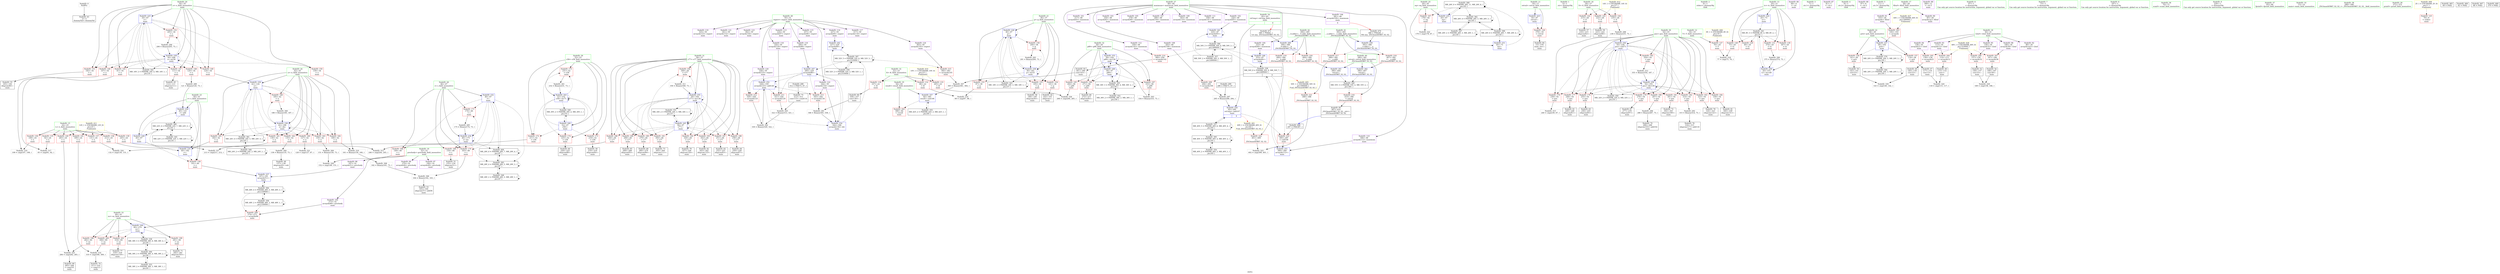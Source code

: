 digraph "SVFG" {
	label="SVFG";

	Node0x5653af7a6570 [shape=record,color=grey,label="{NodeID: 0\nNullPtr}"];
	Node0x5653af7a6570 -> Node0x5653af7ba530[style=solid];
	Node0x5653af7dccb0 [shape=record,color=red,label="{NodeID: 194\n349\<--56\n\<--s77\nmain\n}"];
	Node0x5653af7dccb0 -> Node0x5653af7ec470[style=solid];
	Node0x5653af7bb5a0 [shape=record,color=purple,label="{NodeID: 111\n358\<--48\narrayidx141\<--maximum\nmain\n}"];
	Node0x5653af7abf60 [shape=record,color=green,label="{NodeID: 28\n50\<--51\nexpect\<--expect_field_insensitive\nmain\n}"];
	Node0x5653af7abf60 -> Node0x5653af7bb740[style=solid];
	Node0x5653af7abf60 -> Node0x5653af7bb810[style=solid];
	Node0x5653af7abf60 -> Node0x5653af7bb8e0[style=solid];
	Node0x5653af7abf60 -> Node0x5653af7deb70[style=solid];
	Node0x5653af7abf60 -> Node0x5653af7dec40[style=solid];
	Node0x5653af7abf60 -> Node0x5653af7ded10[style=solid];
	Node0x5653af7abf60 -> Node0x5653af7dede0[style=solid];
	Node0x5653af7abf60 -> Node0x5653af7deeb0[style=solid];
	Node0x5653af7abf60 -> Node0x5653af7def80[style=solid];
	Node0x5653af7abf60 -> Node0x5653af7df050[style=solid];
	Node0x5653af7abf60 -> Node0x5653af7df120[style=solid];
	Node0x5653af7abf60 -> Node0x5653af7df1f0[style=solid];
	Node0x5653af82e310 [shape=record,color=black,label="{NodeID: 471\n389 = PHI(62, )\n1st arg _ZSt3maxIiERKT_S2_S2_ }"];
	Node0x5653af82e310 -> Node0x5653af7e80a0[style=solid];
	Node0x5653af7ebb70 [shape=record,color=grey,label="{NodeID: 305\n322 = Binary(313, 321, )\n}"];
	Node0x5653af7ebb70 -> Node0x5653af7eb6f0[style=solid];
	Node0x5653af7de370 [shape=record,color=red,label="{NodeID: 222\n401\<--400\n\<--\n_ZSt3maxIiERKT_S2_S2_\n}"];
	Node0x5653af7de370 -> Node0x5653af7ed670[style=solid];
	Node0x5653af7dfe20 [shape=record,color=red,label="{NodeID: 139\n245\<--24\n\<--L\nmain\n}"];
	Node0x5653af7dfe20 -> Node0x5653af7ec770[style=solid];
	Node0x5653af7daa90 [shape=record,color=black,label="{NodeID: 56\n196\<--195\nidxprom50\<--\nmain\n}"];
	Node0x5653af7e7880 [shape=record,color=blue,label="{NodeID: 250\n62\<--295\nref.tmp\<--add107\nmain\n|{|<s2>4}}"];
	Node0x5653af7e7880 -> Node0x5653af7dd9b0[style=dashed];
	Node0x5653af7e7880 -> Node0x5653af7fbd30[style=dashed];
	Node0x5653af7e7880:s2 -> Node0x5653af812950[style=dashed,color=red];
	Node0x5653af7e14e0 [shape=record,color=red,label="{NodeID: 167\n178\<--44\n\<--eq\nmain\n}"];
	Node0x5653af7e14e0 -> Node0x5653af7ed4f0[style=solid];
	Node0x5653af7dc150 [shape=record,color=black,label="{NodeID: 84\n15\<--378\nmain_ret\<--\nmain\n}"];
	Node0x5653af7a60d0 [shape=record,color=green,label="{NodeID: 1\n4\<--1\n.str\<--dummyObj\nGlob }"];
	Node0x5653af7dcd80 [shape=record,color=red,label="{NodeID: 195\n264\<--58\n\<--p89\nmain\n}"];
	Node0x5653af7dcd80 -> Node0x5653af7edaf0[style=solid];
	Node0x5653af7bb670 [shape=record,color=purple,label="{NodeID: 112\n359\<--48\narrayidx142\<--maximum\nmain\n}"];
	Node0x5653af7bb670 -> Node0x5653af7ddcf0[style=solid];
	Node0x5653af7ac030 [shape=record,color=green,label="{NodeID: 29\n52\<--53\ns58\<--s58_field_insensitive\nmain\n}"];
	Node0x5653af7ac030 -> Node0x5653af7e18f0[style=solid];
	Node0x5653af7ac030 -> Node0x5653af7e19c0[style=solid];
	Node0x5653af7ac030 -> Node0x5653af7e1a90[style=solid];
	Node0x5653af7ac030 -> Node0x5653af7e1b60[style=solid];
	Node0x5653af7ac030 -> Node0x5653af7e7060[style=solid];
	Node0x5653af7ac030 -> Node0x5653af7e72d0[style=solid];
	Node0x5653af7ebcf0 [shape=record,color=grey,label="{NodeID: 306\n164 = Binary(162, 163, )\n}"];
	Node0x5653af7ebcf0 -> Node0x5653af7da820[style=solid];
	Node0x5653af7de440 [shape=record,color=blue,label="{NodeID: 223\n16\<--67\nretval\<--\nmain\n}"];
	Node0x5653af7de440 -> Node0x5653af7df390[style=dashed];
	Node0x5653af7dfef0 [shape=record,color=red,label="{NodeID: 140\n283\<--24\n\<--L\nmain\n}"];
	Node0x5653af7dfef0 -> Node0x5653af7ed970[style=solid];
	Node0x5653af7dab60 [shape=record,color=black,label="{NodeID: 57\n216\<--215\nidxprom62\<--\nmain\n}"];
	Node0x5653af7e7950 [shape=record,color=blue,label="{NodeID: 251\n306\<--300\narrayidx112\<--\nmain\n}"];
	Node0x5653af7e7950 -> Node0x5653af7fc230[style=dashed];
	Node0x5653af7e15b0 [shape=record,color=red,label="{NodeID: 168\n149\<--46\n\<--i\nmain\n}"];
	Node0x5653af7e15b0 -> Node0x5653af7eddf0[style=solid];
	Node0x5653af7dc220 [shape=record,color=black,label="{NodeID: 85\n387\<--410\n_ZSt3maxIiERKT_S2_S2__ret\<--\n_ZSt3maxIiERKT_S2_S2_\n|{<s0>4}}"];
	Node0x5653af7dc220:s0 -> Node0x5653af82df20[style=solid,color=blue];
	Node0x5653af7ab2c0 [shape=record,color=green,label="{NodeID: 2\n6\<--1\nstderr\<--dummyObj\nGlob }"];
	Node0x5653af7dce50 [shape=record,color=red,label="{NodeID: 196\n271\<--58\n\<--p89\nmain\n}"];
	Node0x5653af7dce50 -> Node0x5653af7db2b0[style=solid];
	Node0x5653af7bb740 [shape=record,color=purple,label="{NodeID: 113\n224\<--50\narrayidx67\<--expect\nmain\n}"];
	Node0x5653af7ac100 [shape=record,color=green,label="{NodeID: 30\n54\<--55\npos\<--pos_field_insensitive\nmain\n}"];
	Node0x5653af7ac100 -> Node0x5653af7e1c30[style=solid];
	Node0x5653af7ac100 -> Node0x5653af7e1d00[style=solid];
	Node0x5653af7ac100 -> Node0x5653af7e1dd0[style=solid];
	Node0x5653af7ac100 -> Node0x5653af7e1ea0[style=solid];
	Node0x5653af7ac100 -> Node0x5653af7e1f70[style=solid];
	Node0x5653af7ac100 -> Node0x5653af7e2040[style=solid];
	Node0x5653af7ac100 -> Node0x5653af7e2110[style=solid];
	Node0x5653af7ac100 -> Node0x5653af7e21e0[style=solid];
	Node0x5653af7ac100 -> Node0x5653af7e22b0[style=solid];
	Node0x5653af7ac100 -> Node0x5653af7e2380[style=solid];
	Node0x5653af7ac100 -> Node0x5653af7e73a0[style=solid];
	Node0x5653af7ac100 -> Node0x5653af7e7d60[style=solid];
	Node0x5653af7ebe70 [shape=record,color=grey,label="{NodeID: 307\n365 = Binary(361, 364, )\n}"];
	Node0x5653af7ebe70 -> Node0x5653af7e7e30[style=solid];
	Node0x5653af7de510 [shape=record,color=blue,label="{NodeID: 224\n20\<--73\ntc\<--\nmain\n}"];
	Node0x5653af7de510 -> Node0x5653af7fd530[style=dashed];
	Node0x5653af7dffc0 [shape=record,color=red,label="{NodeID: 141\n309\<--24\n\<--L\nmain\n}"];
	Node0x5653af7dffc0 -> Node0x5653af7ec8f0[style=solid];
	Node0x5653af7dac30 [shape=record,color=black,label="{NodeID: 58\n219\<--218\nidxprom64\<--\nmain\n}"];
	Node0x5653af7e7a20 [shape=record,color=blue,label="{NodeID: 252\n328\<--330\narrayidx125\<--add126\nmain\n}"];
	Node0x5653af7e7a20 -> Node0x5653af7dda80[style=dashed];
	Node0x5653af7e7a20 -> Node0x5653af7ddb50[style=dashed];
	Node0x5653af7e7a20 -> Node0x5653af7ddc20[style=dashed];
	Node0x5653af7e7a20 -> Node0x5653af7e7a20[style=dashed];
	Node0x5653af7e7a20 -> Node0x5653af7e7bc0[style=dashed];
	Node0x5653af7e1680 [shape=record,color=red,label="{NodeID: 169\n154\<--46\n\<--i\nmain\n}"];
	Node0x5653af7e1680 -> Node0x5653af7da680[style=solid];
	Node0x5653af7dc2f0 [shape=record,color=purple,label="{NodeID: 86\n68\<--4\n\<--.str\nmain\n}"];
	Node0x5653af7ab350 [shape=record,color=green,label="{NodeID: 3\n7\<--1\n.str.1\<--dummyObj\nGlob }"];
	Node0x5653af7dcf20 [shape=record,color=red,label="{NodeID: 197\n333\<--58\n\<--p89\nmain\n}"];
	Node0x5653af7dcf20 -> Node0x5653af7eb870[style=solid];
	Node0x5653af7bb810 [shape=record,color=purple,label="{NodeID: 114\n227\<--50\narrayidx69\<--expect\nmain\n}"];
	Node0x5653af7bb810 -> Node0x5653af7e7200[style=solid];
	Node0x5653af7ac1d0 [shape=record,color=green,label="{NodeID: 31\n56\<--57\ns77\<--s77_field_insensitive\nmain\n}"];
	Node0x5653af7ac1d0 -> Node0x5653af7e2450[style=solid];
	Node0x5653af7ac1d0 -> Node0x5653af7e2520[style=solid];
	Node0x5653af7ac1d0 -> Node0x5653af7e25f0[style=solid];
	Node0x5653af7ac1d0 -> Node0x5653af7e26c0[style=solid];
	Node0x5653af7ac1d0 -> Node0x5653af7e2790[style=solid];
	Node0x5653af7ac1d0 -> Node0x5653af7e2860[style=solid];
	Node0x5653af7ac1d0 -> Node0x5653af7dcb10[style=solid];
	Node0x5653af7ac1d0 -> Node0x5653af7dcbe0[style=solid];
	Node0x5653af7ac1d0 -> Node0x5653af7dccb0[style=solid];
	Node0x5653af7ac1d0 -> Node0x5653af7e7470[style=solid];
	Node0x5653af7ac1d0 -> Node0x5653af7e7c90[style=solid];
	Node0x5653af7ebff0 [shape=record,color=grey,label="{NodeID: 308\n162 = Binary(161, 73, )\n}"];
	Node0x5653af7ebff0 -> Node0x5653af7ebcf0[style=solid];
	Node0x5653af7de5e0 [shape=record,color=blue,label="{NodeID: 225\n34\<--67\ns\<--\nmain\n}"];
	Node0x5653af7de5e0 -> Node0x5653af7e0300[style=dashed];
	Node0x5653af7de5e0 -> Node0x5653af7e03d0[style=dashed];
	Node0x5653af7de5e0 -> Node0x5653af7e04a0[style=dashed];
	Node0x5653af7de5e0 -> Node0x5653af7e0570[style=dashed];
	Node0x5653af7de5e0 -> Node0x5653af7e0640[style=dashed];
	Node0x5653af7de5e0 -> Node0x5653af7e0710[style=dashed];
	Node0x5653af7de5e0 -> Node0x5653af7e07e0[style=dashed];
	Node0x5653af7de5e0 -> Node0x5653af7e08b0[style=dashed];
	Node0x5653af7de5e0 -> Node0x5653af7e6f90[style=dashed];
	Node0x5653af7de5e0 -> Node0x5653af7fda30[style=dashed];
	Node0x5653af7e0090 [shape=record,color=red,label="{NodeID: 142\n215\<--26\n\<--S\nmain\n}"];
	Node0x5653af7e0090 -> Node0x5653af7dab60[style=solid];
	Node0x5653af7dad00 [shape=record,color=black,label="{NodeID: 59\n223\<--222\nidxprom66\<--\nmain\n}"];
	Node0x5653af7fb830 [shape=record,color=black,label="{NodeID: 336\nMR_38V_5 = PHI(MR_38V_6, MR_38V_4, )\npts\{61 \}\n}"];
	Node0x5653af7fb830 -> Node0x5653af7e77b0[style=dashed];
	Node0x5653af7fb830 -> Node0x5653af7fb830[style=dashed];
	Node0x5653af7fb830 -> Node0x5653af810650[style=dashed];
	Node0x5653af7e7af0 [shape=record,color=blue,label="{NodeID: 253\n58\<--334\np89\<--inc128\nmain\n}"];
	Node0x5653af7e7af0 -> Node0x5653af7dcd80[style=dashed];
	Node0x5653af7e7af0 -> Node0x5653af7dce50[style=dashed];
	Node0x5653af7e7af0 -> Node0x5653af7dcf20[style=dashed];
	Node0x5653af7e7af0 -> Node0x5653af7e76e0[style=dashed];
	Node0x5653af7e7af0 -> Node0x5653af7e7af0[style=dashed];
	Node0x5653af7e7af0 -> Node0x5653af810150[style=dashed];
	Node0x5653af7e1750 [shape=record,color=red,label="{NodeID: 170\n163\<--46\n\<--i\nmain\n}"];
	Node0x5653af7e1750 -> Node0x5653af7ebcf0[style=solid];
	Node0x5653af7dc3c0 [shape=record,color=purple,label="{NodeID: 87\n81\<--7\n\<--.str.1\nmain\n}"];
	Node0x5653af7a4ad0 [shape=record,color=green,label="{NodeID: 4\n9\<--1\n.str.2\<--dummyObj\nGlob }"];
	Node0x5653af7dcff0 [shape=record,color=red,label="{NodeID: 198\n282\<--60\n\<--ns\nmain\n}"];
	Node0x5653af7dcff0 -> Node0x5653af7ed970[style=solid];
	Node0x5653af7bb8e0 [shape=record,color=purple,label="{NodeID: 115\n257\<--50\narrayidx86\<--expect\nmain\n}"];
	Node0x5653af7ac2a0 [shape=record,color=green,label="{NodeID: 32\n58\<--59\np89\<--p89_field_insensitive\nmain\n}"];
	Node0x5653af7ac2a0 -> Node0x5653af7dcd80[style=solid];
	Node0x5653af7ac2a0 -> Node0x5653af7dce50[style=solid];
	Node0x5653af7ac2a0 -> Node0x5653af7dcf20[style=solid];
	Node0x5653af7ac2a0 -> Node0x5653af7e76e0[style=solid];
	Node0x5653af7ac2a0 -> Node0x5653af7e7af0[style=solid];
	Node0x5653af7ec170 [shape=record,color=grey,label="{NodeID: 309\n151 = Binary(150, 73, )\n}"];
	Node0x5653af7ec170 -> Node0x5653af7eddf0[style=solid];
	Node0x5653af7de6b0 [shape=record,color=blue,label="{NodeID: 226\n36\<--67\np\<--\nmain\n}"];
	Node0x5653af7de6b0 -> Node0x5653af7e0980[style=dashed];
	Node0x5653af7de6b0 -> Node0x5653af7e0a50[style=dashed];
	Node0x5653af7de6b0 -> Node0x5653af7e0b20[style=dashed];
	Node0x5653af7de6b0 -> Node0x5653af7e0bf0[style=dashed];
	Node0x5653af7de6b0 -> Node0x5653af7de6b0[style=dashed];
	Node0x5653af7de6b0 -> Node0x5653af7e6ec0[style=dashed];
	Node0x5653af7de6b0 -> Node0x5653af7fdf30[style=dashed];
	Node0x5653af7e0160 [shape=record,color=red,label="{NodeID: 143\n222\<--26\n\<--S\nmain\n}"];
	Node0x5653af7e0160 -> Node0x5653af7dad00[style=solid];
	Node0x5653af7dadd0 [shape=record,color=black,label="{NodeID: 60\n226\<--225\nidxprom68\<--\nmain\n}"];
	Node0x5653af7fbd30 [shape=record,color=black,label="{NodeID: 337\nMR_40V_5 = PHI(MR_40V_6, MR_40V_4, )\npts\{63 \}\n}"];
	Node0x5653af7fbd30 -> Node0x5653af7e7880[style=dashed];
	Node0x5653af7fbd30 -> Node0x5653af7fbd30[style=dashed];
	Node0x5653af7fbd30 -> Node0x5653af810b50[style=dashed];
	Node0x5653af7e7bc0 [shape=record,color=blue,label="{NodeID: 254\n344\<--346\narrayidx134\<--div\nmain\n}"];
	Node0x5653af7e7bc0 -> Node0x5653af7e7610[style=dashed];
	Node0x5653af7e7bc0 -> Node0x5653af811550[style=dashed];
	Node0x5653af7e1820 [shape=record,color=red,label="{NodeID: 171\n174\<--46\n\<--i\nmain\n}"];
	Node0x5653af7e1820 -> Node0x5653af7eac70[style=solid];
	Node0x5653af7dc490 [shape=record,color=purple,label="{NodeID: 88\n87\<--9\n\<--.str.2\nmain\n}"];
	Node0x5653af7a4b60 [shape=record,color=green,label="{NodeID: 5\n11\<--1\n.str.3\<--dummyObj\nGlob }"];
	Node0x5653af7dd0c0 [shape=record,color=red,label="{NodeID: 199\n291\<--60\n\<--ns\nmain\n}"];
	Node0x5653af7dd0c0 -> Node0x5653af7db6c0[style=solid];
	Node0x5653af7deb70 [shape=record,color=purple,label="{NodeID: 116\n260\<--50\narrayidx88\<--expect\nmain\n}"];
	Node0x5653af7deb70 -> Node0x5653af7e7610[style=solid];
	Node0x5653af7ac370 [shape=record,color=green,label="{NodeID: 33\n60\<--61\nns\<--ns_field_insensitive\nmain\n}"];
	Node0x5653af7ac370 -> Node0x5653af7dcff0[style=solid];
	Node0x5653af7ac370 -> Node0x5653af7dd0c0[style=solid];
	Node0x5653af7ac370 -> Node0x5653af7dd190[style=solid];
	Node0x5653af7ac370 -> Node0x5653af7dd260[style=solid];
	Node0x5653af7ac370 -> Node0x5653af7e77b0[style=solid];
	Node0x5653af810150 [shape=record,color=black,label="{NodeID: 393\nMR_36V_3 = PHI(MR_36V_4, MR_36V_2, )\npts\{59 \}\n}"];
	Node0x5653af810150 -> Node0x5653af7e76e0[style=dashed];
	Node0x5653af810150 -> Node0x5653af800c30[style=dashed];
	Node0x5653af810150 -> Node0x5653af810150[style=dashed];
	Node0x5653af7ec2f0 [shape=record,color=grey,label="{NodeID: 310\n161 = Binary(159, 160, )\n}"];
	Node0x5653af7ec2f0 -> Node0x5653af7ebff0[style=solid];
	Node0x5653af7de780 [shape=record,color=blue,label="{NodeID: 227\n38\<--104\npch\<--\nmain\n}"];
	Node0x5653af7de780 -> Node0x5653af7e0cc0[style=dashed];
	Node0x5653af7de780 -> Node0x5653af7e0d90[style=dashed];
	Node0x5653af7de780 -> Node0x5653af809330[style=dashed];
	Node0x5653af7e0230 [shape=record,color=red,label="{NodeID: 144\n235\<--26\n\<--S\nmain\n}"];
	Node0x5653af7e0230 -> Node0x5653af7eb0f0[style=solid];
	Node0x5653af7daea0 [shape=record,color=black,label="{NodeID: 61\n249\<--248\nidxprom81\<--\nmain\n}"];
	Node0x5653af7fc230 [shape=record,color=black,label="{NodeID: 338\nMR_50V_8 = PHI(MR_50V_9, MR_50V_7, )\npts\{490000 \}\n|{|<s5>4}}"];
	Node0x5653af7fc230 -> Node0x5653af7dd8e0[style=dashed];
	Node0x5653af7fc230 -> Node0x5653af7dd9b0[style=dashed];
	Node0x5653af7fc230 -> Node0x5653af7e7540[style=dashed];
	Node0x5653af7fc230 -> Node0x5653af7e7950[style=dashed];
	Node0x5653af7fc230 -> Node0x5653af811050[style=dashed];
	Node0x5653af7fc230:s5 -> Node0x5653af813710[style=dashed,color=red];
	Node0x5653af7e7c90 [shape=record,color=blue,label="{NodeID: 255\n56\<--350\ns77\<--inc136\nmain\n}"];
	Node0x5653af7e7c90 -> Node0x5653af7e2450[style=dashed];
	Node0x5653af7e7c90 -> Node0x5653af7e2520[style=dashed];
	Node0x5653af7e7c90 -> Node0x5653af7e25f0[style=dashed];
	Node0x5653af7e7c90 -> Node0x5653af7e26c0[style=dashed];
	Node0x5653af7e7c90 -> Node0x5653af7e2790[style=dashed];
	Node0x5653af7e7c90 -> Node0x5653af7e2860[style=dashed];
	Node0x5653af7e7c90 -> Node0x5653af7dcb10[style=dashed];
	Node0x5653af7e7c90 -> Node0x5653af7dcbe0[style=dashed];
	Node0x5653af7e7c90 -> Node0x5653af7dccb0[style=dashed];
	Node0x5653af7e7c90 -> Node0x5653af7e7470[style=dashed];
	Node0x5653af7e7c90 -> Node0x5653af7e7c90[style=dashed];
	Node0x5653af7e7c90 -> Node0x5653af800730[style=dashed];
	Node0x5653af7e18f0 [shape=record,color=red,label="{NodeID: 172\n211\<--52\n\<--s58\nmain\n}"];
	Node0x5653af7e18f0 -> Node0x5653af7edc70[style=solid];
	Node0x5653af7dc560 [shape=record,color=purple,label="{NodeID: 89\n369\<--11\n\<--.str.3\nmain\n}"];
	Node0x5653af7a4bf0 [shape=record,color=green,label="{NodeID: 6\n67\<--1\n\<--dummyObj\nCan only get source location for instruction, argument, global var or function.}"];
	Node0x5653af7dd190 [shape=record,color=red,label="{NodeID: 200\n308\<--60\n\<--ns\nmain\n}"];
	Node0x5653af7dd190 -> Node0x5653af7ec8f0[style=solid];
	Node0x5653af7dec40 [shape=record,color=purple,label="{NodeID: 117\n317\<--50\narrayidx118\<--expect\nmain\n}"];
	Node0x5653af7b9de0 [shape=record,color=green,label="{NodeID: 34\n62\<--63\nref.tmp\<--ref.tmp_field_insensitive\nmain\n|{|<s1>4}}"];
	Node0x5653af7b9de0 -> Node0x5653af7e7880[style=solid];
	Node0x5653af7b9de0:s1 -> Node0x5653af82e310[style=solid,color=red];
	Node0x5653af810650 [shape=record,color=black,label="{NodeID: 394\nMR_38V_3 = PHI(MR_38V_4, MR_38V_2, )\npts\{61 \}\n}"];
	Node0x5653af810650 -> Node0x5653af7fb830[style=dashed];
	Node0x5653af810650 -> Node0x5653af801130[style=dashed];
	Node0x5653af810650 -> Node0x5653af810650[style=dashed];
	Node0x5653af7ec470 [shape=record,color=grey,label="{NodeID: 311\n350 = Binary(349, 73, )\n}"];
	Node0x5653af7ec470 -> Node0x5653af7e7c90[style=solid];
	Node0x5653af7de850 [shape=record,color=blue,label="{NodeID: 228\n40\<--67\nr\<--\nmain\n}"];
	Node0x5653af7de850 -> Node0x5653af7e0e60[style=dashed];
	Node0x5653af7de850 -> Node0x5653af7de920[style=dashed];
	Node0x5653af7de850 -> Node0x5653af7e6c50[style=dashed];
	Node0x5653af7de850 -> Node0x5653af809830[style=dashed];
	Node0x5653af7e0300 [shape=record,color=red,label="{NodeID: 145\n91\<--34\n\<--s\nmain\n}"];
	Node0x5653af7e0300 -> Node0x5653af7ecd70[style=solid];
	Node0x5653af7daf70 [shape=record,color=black,label="{NodeID: 62\n252\<--251\nidxprom83\<--\nmain\n}"];
	Node0x5653af7e7d60 [shape=record,color=blue,label="{NodeID: 256\n54\<--355\npos\<--dec139\nmain\n}"];
	Node0x5653af7e7d60 -> Node0x5653af7e1c30[style=dashed];
	Node0x5653af7e7d60 -> Node0x5653af7e1d00[style=dashed];
	Node0x5653af7e7d60 -> Node0x5653af7e1dd0[style=dashed];
	Node0x5653af7e7d60 -> Node0x5653af7e1ea0[style=dashed];
	Node0x5653af7e7d60 -> Node0x5653af7e1f70[style=dashed];
	Node0x5653af7e7d60 -> Node0x5653af7e2040[style=dashed];
	Node0x5653af7e7d60 -> Node0x5653af7e2110[style=dashed];
	Node0x5653af7e7d60 -> Node0x5653af7e21e0[style=dashed];
	Node0x5653af7e7d60 -> Node0x5653af7e22b0[style=dashed];
	Node0x5653af7e7d60 -> Node0x5653af7e2380[style=dashed];
	Node0x5653af7e7d60 -> Node0x5653af7e7d60[style=dashed];
	Node0x5653af7e7d60 -> Node0x5653af800230[style=dashed];
	Node0x5653af7e19c0 [shape=record,color=red,label="{NodeID: 173\n218\<--52\n\<--s58\nmain\n}"];
	Node0x5653af7e19c0 -> Node0x5653af7dac30[style=solid];
	Node0x5653af7dc630 [shape=record,color=purple,label="{NodeID: 90\n85\<--28\narraydecay\<--Kbuf\nmain\n}"];
	Node0x5653af7a6ba0 [shape=record,color=green,label="{NodeID: 7\n73\<--1\n\<--dummyObj\nCan only get source location for instruction, argument, global var or function.}"];
	Node0x5653af7dd260 [shape=record,color=red,label="{NodeID: 201\n318\<--60\n\<--ns\nmain\n}"];
	Node0x5653af7dd260 -> Node0x5653af7dbba0[style=solid];
	Node0x5653af7ded10 [shape=record,color=purple,label="{NodeID: 118\n320\<--50\narrayidx120\<--expect\nmain\n}"];
	Node0x5653af7ded10 -> Node0x5653af7dda80[style=solid];
	Node0x5653af7b9eb0 [shape=record,color=green,label="{NodeID: 35\n64\<--65\nresult\<--result_field_insensitive\nmain\n}"];
	Node0x5653af7b9eb0 -> Node0x5653af7dd330[style=solid];
	Node0x5653af7b9eb0 -> Node0x5653af7e7e30[style=solid];
	Node0x5653af810b50 [shape=record,color=black,label="{NodeID: 395\nMR_40V_3 = PHI(MR_40V_4, MR_40V_2, )\npts\{63 \}\n}"];
	Node0x5653af810b50 -> Node0x5653af7fbd30[style=dashed];
	Node0x5653af810b50 -> Node0x5653af801630[style=dashed];
	Node0x5653af810b50 -> Node0x5653af810b50[style=dashed];
	Node0x5653af7ec5f0 [shape=record,color=grey,label="{NodeID: 312\n355 = Binary(354, 187, )\n}"];
	Node0x5653af7ec5f0 -> Node0x5653af7e7d60[style=solid];
	Node0x5653af7de920 [shape=record,color=blue,label="{NodeID: 229\n40\<--121\nr\<--add\nmain\n}"];
	Node0x5653af7de920 -> Node0x5653af7e0e60[style=dashed];
	Node0x5653af7de920 -> Node0x5653af809830[style=dashed];
	Node0x5653af7e03d0 [shape=record,color=red,label="{NodeID: 146\n107\<--34\n\<--s\nmain\n}"];
	Node0x5653af7e03d0 -> Node0x5653af7ed070[style=solid];
	Node0x5653af7db040 [shape=record,color=black,label="{NodeID: 63\n256\<--255\nidxprom85\<--\nmain\n}"];
	Node0x5653af7fd030 [shape=record,color=black,label="{NodeID: 340\nMR_55V_3 = PHI(MR_55V_4, MR_55V_2, )\npts\{391 \}\n}"];
	Node0x5653af7fd030 -> Node0x5653af7dde90[style=dashed];
	Node0x5653af7e7e30 [shape=record,color=blue,label="{NodeID: 257\n64\<--365\nresult\<--sub146\nmain\n}"];
	Node0x5653af7e7e30 -> Node0x5653af7dd330[style=dashed];
	Node0x5653af7e7e30 -> Node0x5653af801b30[style=dashed];
	Node0x5653af7e1a90 [shape=record,color=red,label="{NodeID: 174\n225\<--52\n\<--s58\nmain\n}"];
	Node0x5653af7e1a90 -> Node0x5653af7dadd0[style=solid];
	Node0x5653af7dc700 [shape=record,color=purple,label="{NodeID: 91\n103\<--28\narrayidx\<--Kbuf\nmain\n}"];
	Node0x5653af7dc700 -> Node0x5653af7dd400[style=solid];
	Node0x5653af7a6c30 [shape=record,color=green,label="{NodeID: 8\n187\<--1\n\<--dummyObj\nCan only get source location for instruction, argument, global var or function.}"];
	Node0x5653af805c30 [shape=record,color=black,label="{NodeID: 368\nMR_26V_9 = PHI(MR_26V_11, MR_26V_8, )\npts\{45 \}\n}"];
	Node0x5653af805c30 -> Node0x5653af7e14e0[style=dashed];
	Node0x5653af805c30 -> Node0x5653af7e6ab0[style=dashed];
	Node0x5653af805c30 -> Node0x5653af805c30[style=dashed];
	Node0x5653af805c30 -> Node0x5653af80a230[style=dashed];
	Node0x5653af805c30 -> Node0x5653af811f50[style=dashed];
	Node0x5653af7dd330 [shape=record,color=red,label="{NodeID: 202\n368\<--64\n\<--result\nmain\n}"];
	Node0x5653af7dede0 [shape=record,color=purple,label="{NodeID: 119\n325\<--50\narrayidx123\<--expect\nmain\n}"];
	Node0x5653af7b9f80 [shape=record,color=green,label="{NodeID: 36\n70\<--71\nscanf\<--scanf_field_insensitive\n}"];
	Node0x5653af811050 [shape=record,color=black,label="{NodeID: 396\nMR_50V_5 = PHI(MR_50V_6, MR_50V_3, )\npts\{490000 \}\n}"];
	Node0x5653af811050 -> Node0x5653af7ddcf0[style=dashed];
	Node0x5653af811050 -> Node0x5653af7e7540[style=dashed];
	Node0x5653af811050 -> Node0x5653af802530[style=dashed];
	Node0x5653af811050 -> Node0x5653af811050[style=dashed];
	Node0x5653af7ec770 [shape=record,color=grey,label="{NodeID: 313\n246 = cmp(244, 245, )\n}"];
	Node0x5653af7de9f0 [shape=record,color=blue,label="{NodeID: 230\n42\<--124\nn\<--\nmain\n}"];
	Node0x5653af7de9f0 -> Node0x5653af7e0f30[style=dashed];
	Node0x5653af7de9f0 -> Node0x5653af7e1000[style=dashed];
	Node0x5653af7de9f0 -> Node0x5653af7e10d0[style=dashed];
	Node0x5653af7de9f0 -> Node0x5653af7e11a0[style=dashed];
	Node0x5653af7de9f0 -> Node0x5653af7e1270[style=dashed];
	Node0x5653af7de9f0 -> Node0x5653af7e1340[style=dashed];
	Node0x5653af7de9f0 -> Node0x5653af7e1410[style=dashed];
	Node0x5653af7de9f0 -> Node0x5653af7e6d20[style=dashed];
	Node0x5653af7de9f0 -> Node0x5653af809d30[style=dashed];
	Node0x5653af7e04a0 [shape=record,color=red,label="{NodeID: 147\n111\<--34\n\<--s\nmain\n}"];
	Node0x5653af7e04a0 -> Node0x5653af7ba700[style=solid];
	Node0x5653af7db110 [shape=record,color=black,label="{NodeID: 64\n259\<--258\nidxprom87\<--\nmain\n}"];
	Node0x5653af7fd530 [shape=record,color=black,label="{NodeID: 341\nMR_8V_3 = PHI(MR_8V_4, MR_8V_2, )\npts\{21 \}\n}"];
	Node0x5653af7fd530 -> Node0x5653af7df530[style=dashed];
	Node0x5653af7fd530 -> Node0x5653af7df600[style=dashed];
	Node0x5653af7fd530 -> Node0x5653af7df6d0[style=dashed];
	Node0x5653af7fd530 -> Node0x5653af7df7a0[style=dashed];
	Node0x5653af7fd530 -> Node0x5653af7e7f00[style=dashed];
	Node0x5653af7e7f00 [shape=record,color=blue,label="{NodeID: 258\n20\<--375\ntc\<--inc149\nmain\n}"];
	Node0x5653af7e7f00 -> Node0x5653af7fd530[style=dashed];
	Node0x5653af7e1b60 [shape=record,color=red,label="{NodeID: 175\n231\<--52\n\<--s58\nmain\n}"];
	Node0x5653af7e1b60 -> Node0x5653af7eb570[style=solid];
	Node0x5653af7dc7d0 [shape=record,color=purple,label="{NodeID: 92\n86\<--30\narraydecay2\<--Lbuf\nmain\n}"];
	Node0x5653af7a6cc0 [shape=record,color=green,label="{NodeID: 9\n229\<--1\n\<--dummyObj\nCan only get source location for instruction, argument, global var or function.}"];
	Node0x5653af7dd400 [shape=record,color=red,label="{NodeID: 203\n104\<--103\n\<--arrayidx\nmain\n}"];
	Node0x5653af7dd400 -> Node0x5653af7de780[style=solid];
	Node0x5653af7deeb0 [shape=record,color=purple,label="{NodeID: 120\n328\<--50\narrayidx125\<--expect\nmain\n}"];
	Node0x5653af7deeb0 -> Node0x5653af7ddb50[style=solid];
	Node0x5653af7deeb0 -> Node0x5653af7e7a20[style=solid];
	Node0x5653af7ba050 [shape=record,color=green,label="{NodeID: 37\n83\<--84\nfprintf\<--fprintf_field_insensitive\n}"];
	Node0x5653af811550 [shape=record,color=black,label="{NodeID: 397\nMR_52V_5 = PHI(MR_52V_6, MR_52V_3, )\npts\{510000 \}\n}"];
	Node0x5653af811550 -> Node0x5653af7dddc0[style=dashed];
	Node0x5653af811550 -> Node0x5653af7e7610[style=dashed];
	Node0x5653af811550 -> Node0x5653af802a30[style=dashed];
	Node0x5653af811550 -> Node0x5653af811550[style=dashed];
	Node0x5653af7ec8f0 [shape=record,color=grey,label="{NodeID: 314\n310 = cmp(308, 309, )\n}"];
	Node0x5653af7ec8f0 -> Node0x5653af7db930[style=solid];
	Node0x5653af7e6950 [shape=record,color=blue,label="{NodeID: 231\n44\<--73\neq\<--\nmain\n}"];
	Node0x5653af7e6950 -> Node0x5653af805c30[style=dashed];
	Node0x5653af7e0570 [shape=record,color=red,label="{NodeID: 148\n120\<--34\n\<--s\nmain\n}"];
	Node0x5653af7e0570 -> Node0x5653af7eb270[style=solid];
	Node0x5653af7db1e0 [shape=record,color=black,label="{NodeID: 65\n269\<--268\nidxprom93\<--\nmain\n}"];
	Node0x5653af7fda30 [shape=record,color=black,label="{NodeID: 342\nMR_16V_2 = PHI(MR_16V_4, MR_16V_1, )\npts\{35 \}\n}"];
	Node0x5653af7fda30 -> Node0x5653af7de5e0[style=dashed];
	Node0x5653af7e7fd0 [shape=record,color=blue,label="{NodeID: 259\n392\<--388\n__a.addr\<--__a\n_ZSt3maxIiERKT_S2_S2_\n}"];
	Node0x5653af7e7fd0 -> Node0x5653af7ddf60[style=dashed];
	Node0x5653af7e7fd0 -> Node0x5653af7de030[style=dashed];
	Node0x5653af7e1c30 [shape=record,color=red,label="{NodeID: 176\n239\<--54\n\<--pos\nmain\n}"];
	Node0x5653af7e1c30 -> Node0x5653af7eca70[style=solid];
	Node0x5653af7dc8a0 [shape=record,color=purple,label="{NodeID: 93\n113\<--30\narrayidx12\<--Lbuf\nmain\n}"];
	Node0x5653af7dc8a0 -> Node0x5653af7dd4d0[style=solid];
	Node0x5653af7a6d50 [shape=record,color=green,label="{NodeID: 10\n13\<--14\nmain\<--main_field_insensitive\n}"];
	Node0x5653af7dd4d0 [shape=record,color=red,label="{NodeID: 204\n114\<--113\n\<--arrayidx12\nmain\n}"];
	Node0x5653af7dd4d0 -> Node0x5653af7ba7d0[style=solid];
	Node0x5653af7def80 [shape=record,color=purple,label="{NodeID: 121\n341\<--50\narrayidx132\<--expect\nmain\n}"];
	Node0x5653af7ba120 [shape=record,color=green,label="{NodeID: 38\n298\<--299\n_ZSt3maxIiERKT_S2_S2_\<--_ZSt3maxIiERKT_S2_S2__field_insensitive\n}"];
	Node0x5653af7eca70 [shape=record,color=grey,label="{NodeID: 315\n240 = cmp(239, 67, )\n}"];
	Node0x5653af7e69e0 [shape=record,color=blue,label="{NodeID: 232\n46\<--67\ni\<--\nmain\n}"];
	Node0x5653af7e69e0 -> Node0x5653af7e15b0[style=dashed];
	Node0x5653af7e69e0 -> Node0x5653af7e1680[style=dashed];
	Node0x5653af7e69e0 -> Node0x5653af7e1750[style=dashed];
	Node0x5653af7e69e0 -> Node0x5653af7e1820[style=dashed];
	Node0x5653af7e69e0 -> Node0x5653af7e6b80[style=dashed];
	Node0x5653af7e69e0 -> Node0x5653af80a730[style=dashed];
	Node0x5653af7e69e0 -> Node0x5653af812450[style=dashed];
	Node0x5653af7e0640 [shape=record,color=red,label="{NodeID: 149\n124\<--34\n\<--s\nmain\n}"];
	Node0x5653af7e0640 -> Node0x5653af7de9f0[style=solid];
	Node0x5653af7db2b0 [shape=record,color=black,label="{NodeID: 66\n272\<--271\nidxprom95\<--\nmain\n}"];
	Node0x5653af7fdf30 [shape=record,color=black,label="{NodeID: 343\nMR_18V_2 = PHI(MR_18V_3, MR_18V_1, )\npts\{37 \}\n}"];
	Node0x5653af7fdf30 -> Node0x5653af7de6b0[style=dashed];
	Node0x5653af7fdf30 -> Node0x5653af7fdf30[style=dashed];
	Node0x5653af7e80a0 [shape=record,color=blue,label="{NodeID: 260\n394\<--389\n__b.addr\<--__b\n_ZSt3maxIiERKT_S2_S2_\n}"];
	Node0x5653af7e80a0 -> Node0x5653af7de100[style=dashed];
	Node0x5653af7e80a0 -> Node0x5653af7de1d0[style=dashed];
	Node0x5653af7e1d00 [shape=record,color=red,label="{NodeID: 177\n248\<--54\n\<--pos\nmain\n}"];
	Node0x5653af7e1d00 -> Node0x5653af7daea0[style=solid];
	Node0x5653af7dc970 [shape=record,color=purple,label="{NodeID: 94\n138\<--30\narrayidx21\<--Lbuf\nmain\n}"];
	Node0x5653af7dc970 -> Node0x5653af7dd5a0[style=solid];
	Node0x5653af7a5c80 [shape=record,color=green,label="{NodeID: 11\n16\<--17\nretval\<--retval_field_insensitive\nmain\n}"];
	Node0x5653af7a5c80 -> Node0x5653af7df390[style=solid];
	Node0x5653af7a5c80 -> Node0x5653af7de440[style=solid];
	Node0x5653af448fd0 [shape=record,color=black,label="{NodeID: 288\n312 = PHI(73, 67, )\n}"];
	Node0x5653af448fd0 -> Node0x5653af7dba00[style=solid];
	Node0x5653af7dd5a0 [shape=record,color=red,label="{NodeID: 205\n139\<--138\n\<--arrayidx21\nmain\n}"];
	Node0x5653af7dd5a0 -> Node0x5653af7da560[style=solid];
	Node0x5653af7df050 [shape=record,color=purple,label="{NodeID: 122\n344\<--50\narrayidx134\<--expect\nmain\n}"];
	Node0x5653af7df050 -> Node0x5653af7ddc20[style=solid];
	Node0x5653af7df050 -> Node0x5653af7e7bc0[style=solid];
	Node0x5653af7ba1f0 [shape=record,color=green,label="{NodeID: 39\n371\<--372\nprintf\<--printf_field_insensitive\n}"];
	Node0x5653af811f50 [shape=record,color=black,label="{NodeID: 399\nMR_26V_6 = PHI(MR_26V_7, MR_26V_4, )\npts\{45 \}\n}"];
	Node0x5653af811f50 -> Node0x5653af7e6950[style=dashed];
	Node0x5653af811f50 -> Node0x5653af80a230[style=dashed];
	Node0x5653af811f50 -> Node0x5653af811f50[style=dashed];
	Node0x5653af7ecbf0 [shape=record,color=grey,label="{NodeID: 316\n99 = cmp(97, 98, )\n}"];
	Node0x5653af7e6ab0 [shape=record,color=blue,label="{NodeID: 233\n44\<--67\neq\<--\nmain\n}"];
	Node0x5653af7e6ab0 -> Node0x5653af805c30[style=dashed];
	Node0x5653af7e0710 [shape=record,color=red,label="{NodeID: 150\n159\<--34\n\<--s\nmain\n}"];
	Node0x5653af7e0710 -> Node0x5653af7ec2f0[style=solid];
	Node0x5653af7db380 [shape=record,color=black,label="{NodeID: 67\n277\<--276\nidxprom97\<--\nmain\n}"];
	Node0x5653af814a80 [shape=record,color=yellow,style=double,label="{NodeID: 427\n44V_1 = ENCHI(MR_44V_0)\npts\{290000 \}\nFun[main]}"];
	Node0x5653af814a80 -> Node0x5653af7dd400[style=dashed];
	Node0x5653af7fe430 [shape=record,color=black,label="{NodeID: 344\nMR_20V_2 = PHI(MR_20V_3, MR_20V_1, )\npts\{39 \}\n}"];
	Node0x5653af7fe430 -> Node0x5653af7fe430[style=dashed];
	Node0x5653af7fe430 -> Node0x5653af809330[style=dashed];
	Node0x5653af7e8170 [shape=record,color=blue,label="{NodeID: 261\n390\<--404\nretval\<--\n_ZSt3maxIiERKT_S2_S2_\n}"];
	Node0x5653af7e8170 -> Node0x5653af7fd030[style=dashed];
	Node0x5653af7e1dd0 [shape=record,color=red,label="{NodeID: 178\n255\<--54\n\<--pos\nmain\n}"];
	Node0x5653af7e1dd0 -> Node0x5653af7db040[style=solid];
	Node0x5653af7dca40 [shape=record,color=purple,label="{NodeID: 95\n156\<--30\narrayidx32\<--Lbuf\nmain\n}"];
	Node0x5653af7dca40 -> Node0x5653af7dd670[style=solid];
	Node0x5653af7a5d10 [shape=record,color=green,label="{NodeID: 12\n18\<--19\nT\<--T_field_insensitive\nmain\n}"];
	Node0x5653af7a5d10 -> Node0x5653af7df460[style=solid];
	Node0x5653af7e9f50 [shape=record,color=black,label="{NodeID: 289\n286 = PHI(73, 67, )\n}"];
	Node0x5653af7e9f50 -> Node0x5653af7eaf70[style=solid];
	Node0x5653af7dd670 [shape=record,color=red,label="{NodeID: 206\n157\<--156\n\<--arrayidx32\nmain\n}"];
	Node0x5653af7dd670 -> Node0x5653af7da750[style=solid];
	Node0x5653af7df120 [shape=record,color=purple,label="{NodeID: 123\n362\<--50\narrayidx144\<--expect\nmain\n}"];
	Node0x5653af7ba2c0 [shape=record,color=green,label="{NodeID: 40\n390\<--391\nretval\<--retval_field_insensitive\n_ZSt3maxIiERKT_S2_S2_\n}"];
	Node0x5653af7ba2c0 -> Node0x5653af7dde90[style=solid];
	Node0x5653af7ba2c0 -> Node0x5653af7e8170[style=solid];
	Node0x5653af7ba2c0 -> Node0x5653af7e8240[style=solid];
	Node0x5653af812450 [shape=record,color=black,label="{NodeID: 400\nMR_28V_6 = PHI(MR_28V_7, MR_28V_4, )\npts\{47 \}\n}"];
	Node0x5653af812450 -> Node0x5653af7e69e0[style=dashed];
	Node0x5653af812450 -> Node0x5653af80a730[style=dashed];
	Node0x5653af812450 -> Node0x5653af812450[style=dashed];
	Node0x5653af7ecd70 [shape=record,color=grey,label="{NodeID: 317\n93 = cmp(91, 92, )\n}"];
	Node0x5653af7e6b80 [shape=record,color=blue,label="{NodeID: 234\n46\<--175\ni\<--inc\nmain\n}"];
	Node0x5653af7e6b80 -> Node0x5653af7e15b0[style=dashed];
	Node0x5653af7e6b80 -> Node0x5653af7e1680[style=dashed];
	Node0x5653af7e6b80 -> Node0x5653af7e1750[style=dashed];
	Node0x5653af7e6b80 -> Node0x5653af7e1820[style=dashed];
	Node0x5653af7e6b80 -> Node0x5653af7e6b80[style=dashed];
	Node0x5653af7e6b80 -> Node0x5653af80a730[style=dashed];
	Node0x5653af7e6b80 -> Node0x5653af812450[style=dashed];
	Node0x5653af7e07e0 [shape=record,color=red,label="{NodeID: 151\n192\<--34\n\<--s\nmain\n}"];
	Node0x5653af7e07e0 -> Node0x5653af7da9c0[style=solid];
	Node0x5653af7db450 [shape=record,color=black,label="{NodeID: 68\n280\<--279\nidxprom99\<--\nmain\n}"];
	Node0x5653af814b60 [shape=record,color=yellow,style=double,label="{NodeID: 428\n46V_1 = ENCHI(MR_46V_0)\npts\{310000 \}\nFun[main]}"];
	Node0x5653af814b60 -> Node0x5653af7dd4d0[style=dashed];
	Node0x5653af814b60 -> Node0x5653af7dd5a0[style=dashed];
	Node0x5653af814b60 -> Node0x5653af7dd670[style=dashed];
	Node0x5653af814b60 -> Node0x5653af7dd740[style=dashed];
	Node0x5653af7fe930 [shape=record,color=black,label="{NodeID: 345\nMR_22V_2 = PHI(MR_22V_3, MR_22V_1, )\npts\{41 \}\n}"];
	Node0x5653af7fe930 -> Node0x5653af7fe930[style=dashed];
	Node0x5653af7fe930 -> Node0x5653af809830[style=dashed];
	Node0x5653af7e8240 [shape=record,color=blue,label="{NodeID: 262\n390\<--407\nretval\<--\n_ZSt3maxIiERKT_S2_S2_\n}"];
	Node0x5653af7e8240 -> Node0x5653af7fd030[style=dashed];
	Node0x5653af7e1ea0 [shape=record,color=red,label="{NodeID: 179\n276\<--54\n\<--pos\nmain\n}"];
	Node0x5653af7e1ea0 -> Node0x5653af7db380[style=solid];
	Node0x5653af7ba970 [shape=record,color=purple,label="{NodeID: 96\n166\<--30\narrayidx38\<--Lbuf\nmain\n}"];
	Node0x5653af7ba970 -> Node0x5653af7dd740[style=solid];
	Node0x5653af7a5da0 [shape=record,color=green,label="{NodeID: 13\n20\<--21\ntc\<--tc_field_insensitive\nmain\n}"];
	Node0x5653af7a5da0 -> Node0x5653af7df530[style=solid];
	Node0x5653af7a5da0 -> Node0x5653af7df600[style=solid];
	Node0x5653af7a5da0 -> Node0x5653af7df6d0[style=solid];
	Node0x5653af7a5da0 -> Node0x5653af7df7a0[style=solid];
	Node0x5653af7a5da0 -> Node0x5653af7de510[style=solid];
	Node0x5653af7a5da0 -> Node0x5653af7e7f00[style=solid];
	Node0x5653af7ea4f0 [shape=record,color=grey,label="{NodeID: 290\n375 = Binary(374, 73, )\n}"];
	Node0x5653af7ea4f0 -> Node0x5653af7e7f00[style=solid];
	Node0x5653af7dd740 [shape=record,color=red,label="{NodeID: 207\n167\<--166\n\<--arrayidx38\nmain\n}"];
	Node0x5653af7dd740 -> Node0x5653af7da8f0[style=solid];
	Node0x5653af7df1f0 [shape=record,color=purple,label="{NodeID: 124\n363\<--50\narrayidx145\<--expect\nmain\n}"];
	Node0x5653af7df1f0 -> Node0x5653af7dddc0[style=solid];
	Node0x5653af7ba390 [shape=record,color=green,label="{NodeID: 41\n392\<--393\n__a.addr\<--__a.addr_field_insensitive\n_ZSt3maxIiERKT_S2_S2_\n}"];
	Node0x5653af7ba390 -> Node0x5653af7ddf60[style=solid];
	Node0x5653af7ba390 -> Node0x5653af7de030[style=solid];
	Node0x5653af7ba390 -> Node0x5653af7e7fd0[style=solid];
	Node0x5653af812950 [shape=record,color=yellow,style=double,label="{NodeID: 401\n40V_1 = ENCHI(MR_40V_0)\npts\{63 \}\nFun[_ZSt3maxIiERKT_S2_S2_]}"];
	Node0x5653af812950 -> Node0x5653af7de370[style=dashed];
	Node0x5653af7ecef0 [shape=record,color=grey,label="{NodeID: 318\n77 = cmp(75, 76, )\n}"];
	Node0x5653af7e6c50 [shape=record,color=blue,label="{NodeID: 235\n40\<--182\nr\<--\nmain\n}"];
	Node0x5653af7e6c50 -> Node0x5653af7e0e60[style=dashed];
	Node0x5653af7e6c50 -> Node0x5653af809830[style=dashed];
	Node0x5653af7e08b0 [shape=record,color=red,label="{NodeID: 152\n205\<--34\n\<--s\nmain\n}"];
	Node0x5653af7e08b0 -> Node0x5653af7eaaf0[style=solid];
	Node0x5653af7db520 [shape=record,color=black,label="{NodeID: 69\n285\<--284\n\<--cmp101\nmain\n}"];
	Node0x5653af7fee30 [shape=record,color=black,label="{NodeID: 346\nMR_24V_2 = PHI(MR_24V_3, MR_24V_1, )\npts\{43 \}\n}"];
	Node0x5653af7fee30 -> Node0x5653af7fee30[style=dashed];
	Node0x5653af7fee30 -> Node0x5653af809d30[style=dashed];
	Node0x5653af7e1f70 [shape=record,color=red,label="{NodeID: 180\n287\<--54\n\<--pos\nmain\n}"];
	Node0x5653af7e1f70 -> Node0x5653af7eadf0[style=solid];
	Node0x5653af7baa40 [shape=record,color=purple,label="{NodeID: 97\n194\<--32\narrayidx49\<--prechody\nmain\n}"];
	Node0x5653af7a6600 [shape=record,color=green,label="{NodeID: 14\n22\<--23\nK\<--K_field_insensitive\nmain\n}"];
	Node0x5653af7a6600 -> Node0x5653af7df870[style=solid];
	Node0x5653af7a6600 -> Node0x5653af7df940[style=solid];
	Node0x5653af7a6600 -> Node0x5653af7dfa10[style=solid];
	Node0x5653af7ea670 [shape=record,color=grey,label="{NodeID: 291\n346 = Binary(345, 338, )\n}"];
	Node0x5653af7ea670 -> Node0x5653af7e7bc0[style=solid];
	Node0x5653af7dd810 [shape=record,color=red,label="{NodeID: 208\n274\<--273\n\<--arrayidx96\nmain\n}"];
	Node0x5653af7dd810 -> Node0x5653af7e77b0[style=solid];
	Node0x5653af7df2c0 [shape=record,color=red,label="{NodeID: 125\n79\<--6\n\<--stderr\nmain\n}"];
	Node0x5653af7ba460 [shape=record,color=green,label="{NodeID: 42\n394\<--395\n__b.addr\<--__b.addr_field_insensitive\n_ZSt3maxIiERKT_S2_S2_\n}"];
	Node0x5653af7ba460 -> Node0x5653af7de100[style=solid];
	Node0x5653af7ba460 -> Node0x5653af7de1d0[style=solid];
	Node0x5653af7ba460 -> Node0x5653af7e80a0[style=solid];
	Node0x5653af7ed070 [shape=record,color=grey,label="{NodeID: 319\n109 = cmp(107, 108, )\n}"];
	Node0x5653af7e6d20 [shape=record,color=blue,label="{NodeID: 236\n42\<--186\nn\<--dec\nmain\n}"];
	Node0x5653af7e6d20 -> Node0x5653af7e0f30[style=dashed];
	Node0x5653af7e6d20 -> Node0x5653af7e1000[style=dashed];
	Node0x5653af7e6d20 -> Node0x5653af7e10d0[style=dashed];
	Node0x5653af7e6d20 -> Node0x5653af7e11a0[style=dashed];
	Node0x5653af7e6d20 -> Node0x5653af7e1270[style=dashed];
	Node0x5653af7e6d20 -> Node0x5653af7e1340[style=dashed];
	Node0x5653af7e6d20 -> Node0x5653af7e1410[style=dashed];
	Node0x5653af7e6d20 -> Node0x5653af7e6d20[style=dashed];
	Node0x5653af7e6d20 -> Node0x5653af809d30[style=dashed];
	Node0x5653af7e0980 [shape=record,color=red,label="{NodeID: 153\n97\<--36\n\<--p\nmain\n}"];
	Node0x5653af7e0980 -> Node0x5653af7ecbf0[style=solid];
	Node0x5653af7db5f0 [shape=record,color=black,label="{NodeID: 70\n289\<--288\nidxprom103\<--add102\nmain\n}"];
	Node0x5653af7ff330 [shape=record,color=black,label="{NodeID: 347\nMR_26V_2 = PHI(MR_26V_3, MR_26V_1, )\npts\{45 \}\n}"];
	Node0x5653af7ff330 -> Node0x5653af7ff330[style=dashed];
	Node0x5653af7ff330 -> Node0x5653af80a230[style=dashed];
	Node0x5653af7e2040 [shape=record,color=red,label="{NodeID: 181\n301\<--54\n\<--pos\nmain\n}"];
	Node0x5653af7e2040 -> Node0x5653af7db790[style=solid];
	Node0x5653af7bab10 [shape=record,color=purple,label="{NodeID: 98\n197\<--32\narrayidx51\<--prechody\nmain\n}"];
	Node0x5653af7bab10 -> Node0x5653af7e6df0[style=solid];
	Node0x5653af7a66d0 [shape=record,color=green,label="{NodeID: 15\n24\<--25\nL\<--L_field_insensitive\nmain\n}"];
	Node0x5653af7a66d0 -> Node0x5653af7dfae0[style=solid];
	Node0x5653af7a66d0 -> Node0x5653af7dfbb0[style=solid];
	Node0x5653af7a66d0 -> Node0x5653af7dfc80[style=solid];
	Node0x5653af7a66d0 -> Node0x5653af7dfd50[style=solid];
	Node0x5653af7a66d0 -> Node0x5653af7dfe20[style=solid];
	Node0x5653af7a66d0 -> Node0x5653af7dfef0[style=solid];
	Node0x5653af7a66d0 -> Node0x5653af7dffc0[style=solid];
	Node0x5653af7ea7f0 [shape=record,color=grey,label="{NodeID: 292\n315 = Binary(314, 73, )\n}"];
	Node0x5653af7ea7f0 -> Node0x5653af7dbad0[style=solid];
	Node0x5653af7dd8e0 [shape=record,color=red,label="{NodeID: 209\n294\<--293\n\<--arrayidx106\nmain\n}"];
	Node0x5653af7dd8e0 -> Node0x5653af7eaf70[style=solid];
	Node0x5653af7df390 [shape=record,color=red,label="{NodeID: 126\n378\<--16\n\<--retval\nmain\n}"];
	Node0x5653af7df390 -> Node0x5653af7dc150[style=solid];
	Node0x5653af7ba530 [shape=record,color=black,label="{NodeID: 43\n2\<--3\ndummyVal\<--dummyVal\n}"];
	Node0x5653af7ed1f0 [shape=record,color=grey,label="{NodeID: 320\n118 = cmp(115, 117, )\n}"];
	Node0x5653af7e6df0 [shape=record,color=blue,label="{NodeID: 237\n197\<--191\narrayidx51\<--\nmain\n}"];
	Node0x5653af7e6df0 -> Node0x5653af7e2d40[style=dashed];
	Node0x5653af7e0a50 [shape=record,color=red,label="{NodeID: 154\n101\<--36\n\<--p\nmain\n}"];
	Node0x5653af7e0a50 -> Node0x5653af7ba630[style=solid];
	Node0x5653af7db6c0 [shape=record,color=black,label="{NodeID: 71\n292\<--291\nidxprom105\<--\nmain\n}"];
	Node0x5653af7ff830 [shape=record,color=black,label="{NodeID: 348\nMR_28V_2 = PHI(MR_28V_3, MR_28V_1, )\npts\{47 \}\n}"];
	Node0x5653af7ff830 -> Node0x5653af7ff830[style=dashed];
	Node0x5653af7ff830 -> Node0x5653af80a730[style=dashed];
	Node0x5653af7e2110 [shape=record,color=red,label="{NodeID: 182\n314\<--54\n\<--pos\nmain\n}"];
	Node0x5653af7e2110 -> Node0x5653af7ea7f0[style=solid];
	Node0x5653af7babe0 [shape=record,color=purple,label="{NodeID: 99\n270\<--32\narrayidx94\<--prechody\nmain\n}"];
	Node0x5653af7a67a0 [shape=record,color=green,label="{NodeID: 16\n26\<--27\nS\<--S_field_insensitive\nmain\n}"];
	Node0x5653af7a67a0 -> Node0x5653af7e0090[style=solid];
	Node0x5653af7a67a0 -> Node0x5653af7e0160[style=solid];
	Node0x5653af7a67a0 -> Node0x5653af7e0230[style=solid];
	Node0x5653af7ea970 [shape=record,color=grey,label="{NodeID: 293\n201 = Binary(200, 73, )\n}"];
	Node0x5653af7ea970 -> Node0x5653af7e6ec0[style=solid];
	Node0x5653af7dd9b0 [shape=record,color=red,label="{NodeID: 210\n300\<--297\n\<--call108\nmain\n}"];
	Node0x5653af7dd9b0 -> Node0x5653af7e7950[style=solid];
	Node0x5653af7df460 [shape=record,color=red,label="{NodeID: 127\n76\<--18\n\<--T\nmain\n}"];
	Node0x5653af7df460 -> Node0x5653af7ecef0[style=solid];
	Node0x5653af7ba630 [shape=record,color=black,label="{NodeID: 44\n102\<--101\nidxprom\<--\nmain\n}"];
	Node0x5653af7ed370 [shape=record,color=grey,label="{NodeID: 321\n128 = cmp(127, 67, )\n}"];
	Node0x5653af7e6ec0 [shape=record,color=blue,label="{NodeID: 238\n36\<--201\np\<--inc53\nmain\n}"];
	Node0x5653af7e6ec0 -> Node0x5653af7e0980[style=dashed];
	Node0x5653af7e6ec0 -> Node0x5653af7e0a50[style=dashed];
	Node0x5653af7e6ec0 -> Node0x5653af7e0b20[style=dashed];
	Node0x5653af7e6ec0 -> Node0x5653af7e0bf0[style=dashed];
	Node0x5653af7e6ec0 -> Node0x5653af7de6b0[style=dashed];
	Node0x5653af7e6ec0 -> Node0x5653af7e6ec0[style=dashed];
	Node0x5653af7e6ec0 -> Node0x5653af7fdf30[style=dashed];
	Node0x5653af7e0b20 [shape=record,color=red,label="{NodeID: 155\n195\<--36\n\<--p\nmain\n}"];
	Node0x5653af7e0b20 -> Node0x5653af7daa90[style=solid];
	Node0x5653af7db790 [shape=record,color=black,label="{NodeID: 72\n302\<--301\nidxprom109\<--\nmain\n}"];
	Node0x5653af7ffd30 [shape=record,color=black,label="{NodeID: 349\nMR_30V_2 = PHI(MR_30V_4, MR_30V_1, )\npts\{53 \}\n}"];
	Node0x5653af7ffd30 -> Node0x5653af7e7060[style=dashed];
	Node0x5653af7e21e0 [shape=record,color=red,label="{NodeID: 183\n323\<--54\n\<--pos\nmain\n}"];
	Node0x5653af7e21e0 -> Node0x5653af7dbc70[style=solid];
	Node0x5653af7bacb0 [shape=record,color=purple,label="{NodeID: 100\n273\<--32\narrayidx96\<--prechody\nmain\n}"];
	Node0x5653af7bacb0 -> Node0x5653af7dd810[style=solid];
	Node0x5653af7a6870 [shape=record,color=green,label="{NodeID: 17\n28\<--29\nKbuf\<--Kbuf_field_insensitive\nmain\n}"];
	Node0x5653af7a6870 -> Node0x5653af7dc630[style=solid];
	Node0x5653af7a6870 -> Node0x5653af7dc700[style=solid];
	Node0x5653af7eaaf0 [shape=record,color=grey,label="{NodeID: 294\n206 = Binary(205, 73, )\n}"];
	Node0x5653af7eaaf0 -> Node0x5653af7e6f90[style=solid];
	Node0x5653af7dda80 [shape=record,color=red,label="{NodeID: 211\n321\<--320\n\<--arrayidx120\nmain\n}"];
	Node0x5653af7dda80 -> Node0x5653af7ebb70[style=solid];
	Node0x5653af7df530 [shape=record,color=red,label="{NodeID: 128\n75\<--20\n\<--tc\nmain\n}"];
	Node0x5653af7df530 -> Node0x5653af7ecef0[style=solid];
	Node0x5653af7ba700 [shape=record,color=black,label="{NodeID: 45\n112\<--111\nidxprom11\<--\nmain\n}"];
	Node0x5653af813710 [shape=record,color=yellow,style=double,label="{NodeID: 405\n50V_1 = ENCHI(MR_50V_0)\npts\{490000 \}\nFun[_ZSt3maxIiERKT_S2_S2_]}"];
	Node0x5653af813710 -> Node0x5653af7de2a0[style=dashed];
	Node0x5653af7ed4f0 [shape=record,color=grey,label="{NodeID: 322\n179 = cmp(178, 67, )\n}"];
	Node0x5653af7e6f90 [shape=record,color=blue,label="{NodeID: 239\n34\<--206\ns\<--inc56\nmain\n}"];
	Node0x5653af7e6f90 -> Node0x5653af7e0300[style=dashed];
	Node0x5653af7e6f90 -> Node0x5653af7e03d0[style=dashed];
	Node0x5653af7e6f90 -> Node0x5653af7e04a0[style=dashed];
	Node0x5653af7e6f90 -> Node0x5653af7e0570[style=dashed];
	Node0x5653af7e6f90 -> Node0x5653af7e0640[style=dashed];
	Node0x5653af7e6f90 -> Node0x5653af7e0710[style=dashed];
	Node0x5653af7e6f90 -> Node0x5653af7e07e0[style=dashed];
	Node0x5653af7e6f90 -> Node0x5653af7e08b0[style=dashed];
	Node0x5653af7e6f90 -> Node0x5653af7e6f90[style=dashed];
	Node0x5653af7e6f90 -> Node0x5653af7fda30[style=dashed];
	Node0x5653af7e0bf0 [shape=record,color=red,label="{NodeID: 156\n200\<--36\n\<--p\nmain\n}"];
	Node0x5653af7e0bf0 -> Node0x5653af7ea970[style=solid];
	Node0x5653af7db860 [shape=record,color=black,label="{NodeID: 73\n305\<--304\nidxprom111\<--\nmain\n}"];
	Node0x5653af800230 [shape=record,color=black,label="{NodeID: 350\nMR_32V_2 = PHI(MR_32V_4, MR_32V_1, )\npts\{55 \}\n}"];
	Node0x5653af800230 -> Node0x5653af7e73a0[style=dashed];
	Node0x5653af7e22b0 [shape=record,color=red,label="{NodeID: 184\n339\<--54\n\<--pos\nmain\n}"];
	Node0x5653af7e22b0 -> Node0x5653af7dbee0[style=solid];
	Node0x5653af7bad80 [shape=record,color=purple,label="{NodeID: 101\n217\<--48\narrayidx63\<--maximum\nmain\n}"];
	Node0x5653af7a6940 [shape=record,color=green,label="{NodeID: 18\n30\<--31\nLbuf\<--Lbuf_field_insensitive\nmain\n}"];
	Node0x5653af7a6940 -> Node0x5653af7dc7d0[style=solid];
	Node0x5653af7a6940 -> Node0x5653af7dc8a0[style=solid];
	Node0x5653af7a6940 -> Node0x5653af7dc970[style=solid];
	Node0x5653af7a6940 -> Node0x5653af7dca40[style=solid];
	Node0x5653af7a6940 -> Node0x5653af7ba970[style=solid];
	Node0x5653af7eac70 [shape=record,color=grey,label="{NodeID: 295\n175 = Binary(174, 73, )\n}"];
	Node0x5653af7eac70 -> Node0x5653af7e6b80[style=solid];
	Node0x5653af7ddb50 [shape=record,color=red,label="{NodeID: 212\n329\<--328\n\<--arrayidx125\nmain\n}"];
	Node0x5653af7ddb50 -> Node0x5653af7eb6f0[style=solid];
	Node0x5653af7df600 [shape=record,color=red,label="{NodeID: 129\n80\<--20\n\<--tc\nmain\n}"];
	Node0x5653af7ba7d0 [shape=record,color=black,label="{NodeID: 46\n115\<--114\nconv\<--\nmain\n}"];
	Node0x5653af7ba7d0 -> Node0x5653af7ed1f0[style=solid];
	Node0x5653af8137f0 [shape=record,color=yellow,style=double,label="{NodeID: 406\n2V_1 = ENCHI(MR_2V_0)\npts\{1 \}\nFun[main]}"];
	Node0x5653af8137f0 -> Node0x5653af7df2c0[style=dashed];
	Node0x5653af7ed670 [shape=record,color=grey,label="{NodeID: 323\n402 = cmp(399, 401, )\n}"];
	Node0x5653af7e7060 [shape=record,color=blue,label="{NodeID: 240\n52\<--67\ns58\<--\nmain\n}"];
	Node0x5653af7e7060 -> Node0x5653af7e18f0[style=dashed];
	Node0x5653af7e7060 -> Node0x5653af7e19c0[style=dashed];
	Node0x5653af7e7060 -> Node0x5653af7e1a90[style=dashed];
	Node0x5653af7e7060 -> Node0x5653af7e1b60[style=dashed];
	Node0x5653af7e7060 -> Node0x5653af7e72d0[style=dashed];
	Node0x5653af7e7060 -> Node0x5653af7ffd30[style=dashed];
	Node0x5653af7e0cc0 [shape=record,color=red,label="{NodeID: 157\n116\<--38\n\<--pch\nmain\n}"];
	Node0x5653af7e0cc0 -> Node0x5653af7ba8a0[style=solid];
	Node0x5653af7db930 [shape=record,color=black,label="{NodeID: 74\n311\<--310\n\<--cmp113\nmain\n}"];
	Node0x5653af800730 [shape=record,color=black,label="{NodeID: 351\nMR_34V_2 = PHI(MR_34V_3, MR_34V_1, )\npts\{57 \}\n}"];
	Node0x5653af800730 -> Node0x5653af7e7470[style=dashed];
	Node0x5653af800730 -> Node0x5653af800730[style=dashed];
	Node0x5653af7e2380 [shape=record,color=red,label="{NodeID: 185\n354\<--54\n\<--pos\nmain\n}"];
	Node0x5653af7e2380 -> Node0x5653af7ec5f0[style=solid];
	Node0x5653af7bae50 [shape=record,color=purple,label="{NodeID: 102\n220\<--48\narrayidx65\<--maximum\nmain\n}"];
	Node0x5653af7bae50 -> Node0x5653af7e7130[style=solid];
	Node0x5653af7ab810 [shape=record,color=green,label="{NodeID: 19\n32\<--33\nprechody\<--prechody_field_insensitive\nmain\n}"];
	Node0x5653af7ab810 -> Node0x5653af7baa40[style=solid];
	Node0x5653af7ab810 -> Node0x5653af7bab10[style=solid];
	Node0x5653af7ab810 -> Node0x5653af7babe0[style=solid];
	Node0x5653af7ab810 -> Node0x5653af7bacb0[style=solid];
	Node0x5653af809330 [shape=record,color=black,label="{NodeID: 379\nMR_20V_4 = PHI(MR_20V_5, MR_20V_3, )\npts\{39 \}\n}"];
	Node0x5653af809330 -> Node0x5653af7de780[style=dashed];
	Node0x5653af809330 -> Node0x5653af7fe430[style=dashed];
	Node0x5653af809330 -> Node0x5653af809330[style=dashed];
	Node0x5653af7eadf0 [shape=record,color=grey,label="{NodeID: 296\n288 = Binary(287, 73, )\n}"];
	Node0x5653af7eadf0 -> Node0x5653af7db5f0[style=solid];
	Node0x5653af7ddc20 [shape=record,color=red,label="{NodeID: 213\n345\<--344\n\<--arrayidx134\nmain\n}"];
	Node0x5653af7ddc20 -> Node0x5653af7ea670[style=solid];
	Node0x5653af7df6d0 [shape=record,color=red,label="{NodeID: 130\n367\<--20\n\<--tc\nmain\n}"];
	Node0x5653af7ba8a0 [shape=record,color=black,label="{NodeID: 47\n117\<--116\nconv13\<--\nmain\n}"];
	Node0x5653af7ba8a0 -> Node0x5653af7ed1f0[style=solid];
	Node0x5653af7ed7f0 [shape=record,color=grey,label="{NodeID: 324\n132 = cmp(130, 131, )\n}"];
	Node0x5653af7e7130 [shape=record,color=blue,label="{NodeID: 241\n220\<--67\narrayidx65\<--\nmain\n}"];
	Node0x5653af7e7130 -> Node0x5653af7e7130[style=dashed];
	Node0x5653af7e7130 -> Node0x5653af811050[style=dashed];
	Node0x5653af7e0d90 [shape=record,color=red,label="{NodeID: 158\n141\<--38\n\<--pch\nmain\n}"];
	Node0x5653af7e0d90 -> Node0x5653af7da5f0[style=solid];
	Node0x5653af7dba00 [shape=record,color=black,label="{NodeID: 75\n313\<--312\nconv115\<--cond114\nmain\n}"];
	Node0x5653af7dba00 -> Node0x5653af7ebb70[style=solid];
	Node0x5653af800c30 [shape=record,color=black,label="{NodeID: 352\nMR_36V_2 = PHI(MR_36V_3, MR_36V_1, )\npts\{59 \}\n}"];
	Node0x5653af800c30 -> Node0x5653af810150[style=dashed];
	Node0x5653af7e2450 [shape=record,color=red,label="{NodeID: 186\n244\<--56\n\<--s77\nmain\n}"];
	Node0x5653af7e2450 -> Node0x5653af7ec770[style=solid];
	Node0x5653af7baf20 [shape=record,color=purple,label="{NodeID: 103\n250\<--48\narrayidx82\<--maximum\nmain\n}"];
	Node0x5653af7ab8e0 [shape=record,color=green,label="{NodeID: 20\n34\<--35\ns\<--s_field_insensitive\nmain\n}"];
	Node0x5653af7ab8e0 -> Node0x5653af7e0300[style=solid];
	Node0x5653af7ab8e0 -> Node0x5653af7e03d0[style=solid];
	Node0x5653af7ab8e0 -> Node0x5653af7e04a0[style=solid];
	Node0x5653af7ab8e0 -> Node0x5653af7e0570[style=solid];
	Node0x5653af7ab8e0 -> Node0x5653af7e0640[style=solid];
	Node0x5653af7ab8e0 -> Node0x5653af7e0710[style=solid];
	Node0x5653af7ab8e0 -> Node0x5653af7e07e0[style=solid];
	Node0x5653af7ab8e0 -> Node0x5653af7e08b0[style=solid];
	Node0x5653af7ab8e0 -> Node0x5653af7de5e0[style=solid];
	Node0x5653af7ab8e0 -> Node0x5653af7e6f90[style=solid];
	Node0x5653af809830 [shape=record,color=black,label="{NodeID: 380\nMR_22V_4 = PHI(MR_22V_7, MR_22V_3, )\npts\{41 \}\n}"];
	Node0x5653af809830 -> Node0x5653af7de850[style=dashed];
	Node0x5653af809830 -> Node0x5653af7fe930[style=dashed];
	Node0x5653af809830 -> Node0x5653af809830[style=dashed];
	Node0x5653af7eaf70 [shape=record,color=grey,label="{NodeID: 297\n295 = Binary(286, 294, )\n}"];
	Node0x5653af7eaf70 -> Node0x5653af7e7880[style=solid];
	Node0x5653af7ddcf0 [shape=record,color=red,label="{NodeID: 214\n360\<--359\n\<--arrayidx142\nmain\n}"];
	Node0x5653af7ddcf0 -> Node0x5653af7dc080[style=solid];
	Node0x5653af7df7a0 [shape=record,color=red,label="{NodeID: 131\n374\<--20\n\<--tc\nmain\n}"];
	Node0x5653af7df7a0 -> Node0x5653af7ea4f0[style=solid];
	Node0x5653af7da4d0 [shape=record,color=black,label="{NodeID: 48\n137\<--136\nidxprom20\<--sub\nmain\n}"];
	Node0x5653af8139e0 [shape=record,color=yellow,style=double,label="{NodeID: 408\n6V_1 = ENCHI(MR_6V_0)\npts\{19 \}\nFun[main]}"];
	Node0x5653af8139e0 -> Node0x5653af7df460[style=dashed];
	Node0x5653af7ed970 [shape=record,color=grey,label="{NodeID: 325\n284 = cmp(282, 283, )\n}"];
	Node0x5653af7ed970 -> Node0x5653af7db520[style=solid];
	Node0x5653af7e7200 [shape=record,color=blue,label="{NodeID: 242\n227\<--229\narrayidx69\<--\nmain\n}"];
	Node0x5653af7e7200 -> Node0x5653af7e7200[style=dashed];
	Node0x5653af7e7200 -> Node0x5653af811550[style=dashed];
	Node0x5653af7e0e60 [shape=record,color=red,label="{NodeID: 159\n191\<--40\n\<--r\nmain\n}"];
	Node0x5653af7e0e60 -> Node0x5653af7e6df0[style=solid];
	Node0x5653af7dbad0 [shape=record,color=black,label="{NodeID: 76\n316\<--315\nidxprom117\<--add116\nmain\n}"];
	Node0x5653af801130 [shape=record,color=black,label="{NodeID: 353\nMR_38V_2 = PHI(MR_38V_3, MR_38V_1, )\npts\{61 \}\n}"];
	Node0x5653af801130 -> Node0x5653af810650[style=dashed];
	Node0x5653af7e2520 [shape=record,color=red,label="{NodeID: 187\n251\<--56\n\<--s77\nmain\n}"];
	Node0x5653af7e2520 -> Node0x5653af7daf70[style=solid];
	Node0x5653af7baff0 [shape=record,color=purple,label="{NodeID: 104\n253\<--48\narrayidx84\<--maximum\nmain\n}"];
	Node0x5653af7baff0 -> Node0x5653af7e7540[style=solid];
	Node0x5653af7ab9b0 [shape=record,color=green,label="{NodeID: 21\n36\<--37\np\<--p_field_insensitive\nmain\n}"];
	Node0x5653af7ab9b0 -> Node0x5653af7e0980[style=solid];
	Node0x5653af7ab9b0 -> Node0x5653af7e0a50[style=solid];
	Node0x5653af7ab9b0 -> Node0x5653af7e0b20[style=solid];
	Node0x5653af7ab9b0 -> Node0x5653af7e0bf0[style=solid];
	Node0x5653af7ab9b0 -> Node0x5653af7de6b0[style=solid];
	Node0x5653af7ab9b0 -> Node0x5653af7e6ec0[style=solid];
	Node0x5653af809d30 [shape=record,color=black,label="{NodeID: 381\nMR_24V_4 = PHI(MR_24V_5, MR_24V_3, )\npts\{43 \}\n}"];
	Node0x5653af809d30 -> Node0x5653af7de9f0[style=dashed];
	Node0x5653af809d30 -> Node0x5653af7fee30[style=dashed];
	Node0x5653af809d30 -> Node0x5653af809d30[style=dashed];
	Node0x5653af7eb0f0 [shape=record,color=grey,label="{NodeID: 298\n236 = Binary(235, 73, )\n}"];
	Node0x5653af7eb0f0 -> Node0x5653af7e73a0[style=solid];
	Node0x5653af7dddc0 [shape=record,color=red,label="{NodeID: 215\n364\<--363\n\<--arrayidx145\nmain\n}"];
	Node0x5653af7dddc0 -> Node0x5653af7ebe70[style=solid];
	Node0x5653af7df870 [shape=record,color=red,label="{NodeID: 132\n98\<--22\n\<--K\nmain\n}"];
	Node0x5653af7df870 -> Node0x5653af7ecbf0[style=solid];
	Node0x5653af7da560 [shape=record,color=black,label="{NodeID: 49\n140\<--139\nconv22\<--\nmain\n}"];
	Node0x5653af7da560 -> Node0x5653af7ee0f0[style=solid];
	Node0x5653af7edaf0 [shape=record,color=grey,label="{NodeID: 326\n266 = cmp(264, 265, )\n}"];
	Node0x5653af7e72d0 [shape=record,color=blue,label="{NodeID: 243\n52\<--232\ns58\<--inc71\nmain\n}"];
	Node0x5653af7e72d0 -> Node0x5653af7e18f0[style=dashed];
	Node0x5653af7e72d0 -> Node0x5653af7e19c0[style=dashed];
	Node0x5653af7e72d0 -> Node0x5653af7e1a90[style=dashed];
	Node0x5653af7e72d0 -> Node0x5653af7e1b60[style=dashed];
	Node0x5653af7e72d0 -> Node0x5653af7e72d0[style=dashed];
	Node0x5653af7e72d0 -> Node0x5653af7ffd30[style=dashed];
	Node0x5653af7e0f30 [shape=record,color=red,label="{NodeID: 160\n127\<--42\n\<--n\nmain\n}"];
	Node0x5653af7e0f30 -> Node0x5653af7ed370[style=solid];
	Node0x5653af7dbba0 [shape=record,color=black,label="{NodeID: 77\n319\<--318\nidxprom119\<--\nmain\n}"];
	Node0x5653af801630 [shape=record,color=black,label="{NodeID: 354\nMR_40V_2 = PHI(MR_40V_3, MR_40V_1, )\npts\{63 \}\n}"];
	Node0x5653af801630 -> Node0x5653af810b50[style=dashed];
	Node0x5653af7e25f0 [shape=record,color=red,label="{NodeID: 188\n258\<--56\n\<--s77\nmain\n}"];
	Node0x5653af7e25f0 -> Node0x5653af7db110[style=solid];
	Node0x5653af7bb0c0 [shape=record,color=purple,label="{NodeID: 105\n278\<--48\narrayidx98\<--maximum\nmain\n}"];
	Node0x5653af7aba80 [shape=record,color=green,label="{NodeID: 22\n38\<--39\npch\<--pch_field_insensitive\nmain\n}"];
	Node0x5653af7aba80 -> Node0x5653af7e0cc0[style=solid];
	Node0x5653af7aba80 -> Node0x5653af7e0d90[style=solid];
	Node0x5653af7aba80 -> Node0x5653af7de780[style=solid];
	Node0x5653af82dc20 [shape=record,color=black,label="{NodeID: 465\n69 = PHI()\n}"];
	Node0x5653af80a230 [shape=record,color=black,label="{NodeID: 382\nMR_26V_4 = PHI(MR_26V_5, MR_26V_3, )\npts\{45 \}\n}"];
	Node0x5653af80a230 -> Node0x5653af7ff330[style=dashed];
	Node0x5653af80a230 -> Node0x5653af80a230[style=dashed];
	Node0x5653af80a230 -> Node0x5653af811f50[style=dashed];
	Node0x5653af7eb270 [shape=record,color=grey,label="{NodeID: 299\n121 = Binary(120, 73, )\n}"];
	Node0x5653af7eb270 -> Node0x5653af7de920[style=solid];
	Node0x5653af7dde90 [shape=record,color=red,label="{NodeID: 216\n410\<--390\n\<--retval\n_ZSt3maxIiERKT_S2_S2_\n}"];
	Node0x5653af7dde90 -> Node0x5653af7dc220[style=solid];
	Node0x5653af7df940 [shape=record,color=red,label="{NodeID: 133\n265\<--22\n\<--K\nmain\n}"];
	Node0x5653af7df940 -> Node0x5653af7edaf0[style=solid];
	Node0x5653af7da5f0 [shape=record,color=black,label="{NodeID: 50\n142\<--141\nconv23\<--\nmain\n}"];
	Node0x5653af7da5f0 -> Node0x5653af7ee0f0[style=solid];
	Node0x5653af813ba0 [shape=record,color=yellow,style=double,label="{NodeID: 410\n10V_1 = ENCHI(MR_10V_0)\npts\{23 \}\nFun[main]}"];
	Node0x5653af813ba0 -> Node0x5653af7df870[style=dashed];
	Node0x5653af813ba0 -> Node0x5653af7df940[style=dashed];
	Node0x5653af813ba0 -> Node0x5653af7dfa10[style=dashed];
	Node0x5653af7edc70 [shape=record,color=grey,label="{NodeID: 327\n213 = cmp(211, 212, )\n}"];
	Node0x5653af7e73a0 [shape=record,color=blue,label="{NodeID: 244\n54\<--236\npos\<--sub73\nmain\n}"];
	Node0x5653af7e73a0 -> Node0x5653af7e1c30[style=dashed];
	Node0x5653af7e73a0 -> Node0x5653af7e1d00[style=dashed];
	Node0x5653af7e73a0 -> Node0x5653af7e1dd0[style=dashed];
	Node0x5653af7e73a0 -> Node0x5653af7e1ea0[style=dashed];
	Node0x5653af7e73a0 -> Node0x5653af7e1f70[style=dashed];
	Node0x5653af7e73a0 -> Node0x5653af7e2040[style=dashed];
	Node0x5653af7e73a0 -> Node0x5653af7e2110[style=dashed];
	Node0x5653af7e73a0 -> Node0x5653af7e21e0[style=dashed];
	Node0x5653af7e73a0 -> Node0x5653af7e22b0[style=dashed];
	Node0x5653af7e73a0 -> Node0x5653af7e2380[style=dashed];
	Node0x5653af7e73a0 -> Node0x5653af7e7d60[style=dashed];
	Node0x5653af7e73a0 -> Node0x5653af800230[style=dashed];
	Node0x5653af7e1000 [shape=record,color=red,label="{NodeID: 161\n130\<--42\n\<--n\nmain\n}"];
	Node0x5653af7e1000 -> Node0x5653af7ed7f0[style=solid];
	Node0x5653af7dbc70 [shape=record,color=black,label="{NodeID: 78\n324\<--323\nidxprom122\<--\nmain\n}"];
	Node0x5653af801b30 [shape=record,color=black,label="{NodeID: 355\nMR_42V_2 = PHI(MR_42V_3, MR_42V_1, )\npts\{65 \}\n}"];
	Node0x5653af801b30 -> Node0x5653af7e7e30[style=dashed];
	Node0x5653af7e26c0 [shape=record,color=red,label="{NodeID: 189\n268\<--56\n\<--s77\nmain\n}"];
	Node0x5653af7e26c0 -> Node0x5653af7db1e0[style=solid];
	Node0x5653af7bb190 [shape=record,color=purple,label="{NodeID: 106\n281\<--48\narrayidx100\<--maximum\nmain\n|{<s0>4}}"];
	Node0x5653af7bb190:s0 -> Node0x5653af82e1e0[style=solid,color=red];
	Node0x5653af7abb50 [shape=record,color=green,label="{NodeID: 23\n40\<--41\nr\<--r_field_insensitive\nmain\n}"];
	Node0x5653af7abb50 -> Node0x5653af7e0e60[style=solid];
	Node0x5653af7abb50 -> Node0x5653af7de850[style=solid];
	Node0x5653af7abb50 -> Node0x5653af7de920[style=solid];
	Node0x5653af7abb50 -> Node0x5653af7e6c50[style=solid];
	Node0x5653af82dd20 [shape=record,color=black,label="{NodeID: 466\n82 = PHI()\n}"];
	Node0x5653af80a730 [shape=record,color=black,label="{NodeID: 383\nMR_28V_4 = PHI(MR_28V_5, MR_28V_3, )\npts\{47 \}\n}"];
	Node0x5653af80a730 -> Node0x5653af7ff830[style=dashed];
	Node0x5653af80a730 -> Node0x5653af80a730[style=dashed];
	Node0x5653af80a730 -> Node0x5653af812450[style=dashed];
	Node0x5653af7eb3f0 [shape=record,color=grey,label="{NodeID: 300\n186 = Binary(185, 187, )\n}"];
	Node0x5653af7eb3f0 -> Node0x5653af7e6d20[style=solid];
	Node0x5653af7ddf60 [shape=record,color=red,label="{NodeID: 217\n398\<--392\n\<--__a.addr\n_ZSt3maxIiERKT_S2_S2_\n}"];
	Node0x5653af7ddf60 -> Node0x5653af7de2a0[style=solid];
	Node0x5653af7dfa10 [shape=record,color=red,label="{NodeID: 134\n337\<--22\n\<--K\nmain\n}"];
	Node0x5653af7dfa10 -> Node0x5653af7dbe10[style=solid];
	Node0x5653af7da680 [shape=record,color=black,label="{NodeID: 51\n155\<--154\nidxprom31\<--\nmain\n}"];
	Node0x5653af813c80 [shape=record,color=yellow,style=double,label="{NodeID: 411\n12V_1 = ENCHI(MR_12V_0)\npts\{25 \}\nFun[main]}"];
	Node0x5653af813c80 -> Node0x5653af7dfae0[style=dashed];
	Node0x5653af813c80 -> Node0x5653af7dfbb0[style=dashed];
	Node0x5653af813c80 -> Node0x5653af7dfc80[style=dashed];
	Node0x5653af813c80 -> Node0x5653af7dfd50[style=dashed];
	Node0x5653af813c80 -> Node0x5653af7dfe20[style=dashed];
	Node0x5653af813c80 -> Node0x5653af7dfef0[style=dashed];
	Node0x5653af813c80 -> Node0x5653af7dffc0[style=dashed];
	Node0x5653af7eddf0 [shape=record,color=grey,label="{NodeID: 328\n152 = cmp(149, 151, )\n}"];
	Node0x5653af7e7470 [shape=record,color=blue,label="{NodeID: 245\n56\<--67\ns77\<--\nmain\n}"];
	Node0x5653af7e7470 -> Node0x5653af7e2450[style=dashed];
	Node0x5653af7e7470 -> Node0x5653af7e2520[style=dashed];
	Node0x5653af7e7470 -> Node0x5653af7e25f0[style=dashed];
	Node0x5653af7e7470 -> Node0x5653af7e26c0[style=dashed];
	Node0x5653af7e7470 -> Node0x5653af7e2790[style=dashed];
	Node0x5653af7e7470 -> Node0x5653af7e2860[style=dashed];
	Node0x5653af7e7470 -> Node0x5653af7dcb10[style=dashed];
	Node0x5653af7e7470 -> Node0x5653af7dcbe0[style=dashed];
	Node0x5653af7e7470 -> Node0x5653af7dccb0[style=dashed];
	Node0x5653af7e7470 -> Node0x5653af7e7470[style=dashed];
	Node0x5653af7e7470 -> Node0x5653af7e7c90[style=dashed];
	Node0x5653af7e7470 -> Node0x5653af800730[style=dashed];
	Node0x5653af7e10d0 [shape=record,color=red,label="{NodeID: 162\n135\<--42\n\<--n\nmain\n}"];
	Node0x5653af7e10d0 -> Node0x5653af7eb9f0[style=solid];
	Node0x5653af7dbd40 [shape=record,color=black,label="{NodeID: 79\n327\<--326\nidxprom124\<--\nmain\n}"];
	Node0x5653af802030 [shape=record,color=black,label="{NodeID: 356\nMR_48V_2 = PHI(MR_48V_3, MR_48V_1, )\npts\{330000 \}\n}"];
	Node0x5653af802030 -> Node0x5653af7dd810[style=dashed];
	Node0x5653af802030 -> Node0x5653af802030[style=dashed];
	Node0x5653af802030 -> Node0x5653af7e2d40[style=dashed];
	Node0x5653af7e2790 [shape=record,color=red,label="{NodeID: 190\n279\<--56\n\<--s77\nmain\n}"];
	Node0x5653af7e2790 -> Node0x5653af7db450[style=solid];
	Node0x5653af7bb260 [shape=record,color=purple,label="{NodeID: 107\n290\<--48\narrayidx104\<--maximum\nmain\n}"];
	Node0x5653af7abc20 [shape=record,color=green,label="{NodeID: 24\n42\<--43\nn\<--n_field_insensitive\nmain\n}"];
	Node0x5653af7abc20 -> Node0x5653af7e0f30[style=solid];
	Node0x5653af7abc20 -> Node0x5653af7e1000[style=solid];
	Node0x5653af7abc20 -> Node0x5653af7e10d0[style=solid];
	Node0x5653af7abc20 -> Node0x5653af7e11a0[style=solid];
	Node0x5653af7abc20 -> Node0x5653af7e1270[style=solid];
	Node0x5653af7abc20 -> Node0x5653af7e1340[style=solid];
	Node0x5653af7abc20 -> Node0x5653af7e1410[style=solid];
	Node0x5653af7abc20 -> Node0x5653af7de9f0[style=solid];
	Node0x5653af7abc20 -> Node0x5653af7e6d20[style=solid];
	Node0x5653af82de20 [shape=record,color=black,label="{NodeID: 467\n88 = PHI()\n}"];
	Node0x5653af7e2d40 [shape=record,color=black,label="{NodeID: 384\nMR_48V_4 = PHI(MR_48V_5, MR_48V_3, )\npts\{330000 \}\n}"];
	Node0x5653af7e2d40 -> Node0x5653af7dd810[style=dashed];
	Node0x5653af7e2d40 -> Node0x5653af7e6df0[style=dashed];
	Node0x5653af7e2d40 -> Node0x5653af802030[style=dashed];
	Node0x5653af7e2d40 -> Node0x5653af7e2d40[style=dashed];
	Node0x5653af7eb570 [shape=record,color=grey,label="{NodeID: 301\n232 = Binary(231, 73, )\n}"];
	Node0x5653af7eb570 -> Node0x5653af7e72d0[style=solid];
	Node0x5653af7de030 [shape=record,color=red,label="{NodeID: 218\n407\<--392\n\<--__a.addr\n_ZSt3maxIiERKT_S2_S2_\n}"];
	Node0x5653af7de030 -> Node0x5653af7e8240[style=solid];
	Node0x5653af7dfae0 [shape=record,color=red,label="{NodeID: 135\n92\<--24\n\<--L\nmain\n}"];
	Node0x5653af7dfae0 -> Node0x5653af7ecd70[style=solid];
	Node0x5653af7da750 [shape=record,color=black,label="{NodeID: 52\n158\<--157\nconv33\<--\nmain\n}"];
	Node0x5653af7da750 -> Node0x5653af7edf70[style=solid];
	Node0x5653af813d60 [shape=record,color=yellow,style=double,label="{NodeID: 412\n14V_1 = ENCHI(MR_14V_0)\npts\{27 \}\nFun[main]}"];
	Node0x5653af813d60 -> Node0x5653af7e0090[style=dashed];
	Node0x5653af813d60 -> Node0x5653af7e0160[style=dashed];
	Node0x5653af813d60 -> Node0x5653af7e0230[style=dashed];
	Node0x5653af7edf70 [shape=record,color=grey,label="{NodeID: 329\n169 = cmp(158, 168, )\n}"];
	Node0x5653af7e7540 [shape=record,color=blue,label="{NodeID: 246\n253\<--67\narrayidx84\<--\nmain\n}"];
	Node0x5653af7e7540 -> Node0x5653af7fc230[style=dashed];
	Node0x5653af7e11a0 [shape=record,color=red,label="{NodeID: 163\n150\<--42\n\<--n\nmain\n}"];
	Node0x5653af7e11a0 -> Node0x5653af7ec170[style=solid];
	Node0x5653af7dbe10 [shape=record,color=black,label="{NodeID: 80\n338\<--337\nconv130\<--\nmain\n}"];
	Node0x5653af7dbe10 -> Node0x5653af7ea670[style=solid];
	Node0x5653af802530 [shape=record,color=black,label="{NodeID: 357\nMR_50V_2 = PHI(MR_50V_5, MR_50V_1, )\npts\{490000 \}\n}"];
	Node0x5653af802530 -> Node0x5653af7e7130[style=dashed];
	Node0x5653af802530 -> Node0x5653af811050[style=dashed];
	Node0x5653af7e2860 [shape=record,color=red,label="{NodeID: 191\n304\<--56\n\<--s77\nmain\n}"];
	Node0x5653af7e2860 -> Node0x5653af7db860[style=solid];
	Node0x5653af7bb330 [shape=record,color=purple,label="{NodeID: 108\n293\<--48\narrayidx106\<--maximum\nmain\n}"];
	Node0x5653af7bb330 -> Node0x5653af7dd8e0[style=solid];
	Node0x5653af7abcf0 [shape=record,color=green,label="{NodeID: 25\n44\<--45\neq\<--eq_field_insensitive\nmain\n}"];
	Node0x5653af7abcf0 -> Node0x5653af7e14e0[style=solid];
	Node0x5653af7abcf0 -> Node0x5653af7e6950[style=solid];
	Node0x5653af7abcf0 -> Node0x5653af7e6ab0[style=solid];
	Node0x5653af82df20 [shape=record,color=black,label="{NodeID: 468\n297 = PHI(387, )\n}"];
	Node0x5653af82df20 -> Node0x5653af7dd9b0[style=solid];
	Node0x5653af7eb6f0 [shape=record,color=grey,label="{NodeID: 302\n330 = Binary(329, 322, )\n}"];
	Node0x5653af7eb6f0 -> Node0x5653af7e7a20[style=solid];
	Node0x5653af7de100 [shape=record,color=red,label="{NodeID: 219\n400\<--394\n\<--__b.addr\n_ZSt3maxIiERKT_S2_S2_\n}"];
	Node0x5653af7de100 -> Node0x5653af7de370[style=solid];
	Node0x5653af7dfbb0 [shape=record,color=red,label="{NodeID: 136\n108\<--24\n\<--L\nmain\n}"];
	Node0x5653af7dfbb0 -> Node0x5653af7ed070[style=solid];
	Node0x5653af7da820 [shape=record,color=black,label="{NodeID: 53\n165\<--164\nidxprom37\<--add36\nmain\n}"];
	Node0x5653af7ee0f0 [shape=record,color=grey,label="{NodeID: 330\n143 = cmp(140, 142, )\n}"];
	Node0x5653af7e7610 [shape=record,color=blue,label="{NodeID: 247\n260\<--229\narrayidx88\<--\nmain\n}"];
	Node0x5653af7e7610 -> Node0x5653af7dda80[style=dashed];
	Node0x5653af7e7610 -> Node0x5653af7ddb50[style=dashed];
	Node0x5653af7e7610 -> Node0x5653af7ddc20[style=dashed];
	Node0x5653af7e7610 -> Node0x5653af7e7a20[style=dashed];
	Node0x5653af7e7610 -> Node0x5653af7e7bc0[style=dashed];
	Node0x5653af7e1270 [shape=record,color=red,label="{NodeID: 164\n160\<--42\n\<--n\nmain\n}"];
	Node0x5653af7e1270 -> Node0x5653af7ec2f0[style=solid];
	Node0x5653af7dbee0 [shape=record,color=black,label="{NodeID: 81\n340\<--339\nidxprom131\<--\nmain\n}"];
	Node0x5653af802a30 [shape=record,color=black,label="{NodeID: 358\nMR_52V_2 = PHI(MR_52V_5, MR_52V_1, )\npts\{510000 \}\n}"];
	Node0x5653af802a30 -> Node0x5653af7e7200[style=dashed];
	Node0x5653af802a30 -> Node0x5653af811550[style=dashed];
	Node0x5653af7dcb10 [shape=record,color=red,label="{NodeID: 192\n326\<--56\n\<--s77\nmain\n}"];
	Node0x5653af7dcb10 -> Node0x5653af7dbd40[style=solid];
	Node0x5653af7bb400 [shape=record,color=purple,label="{NodeID: 109\n303\<--48\narrayidx110\<--maximum\nmain\n}"];
	Node0x5653af7abdc0 [shape=record,color=green,label="{NodeID: 26\n46\<--47\ni\<--i_field_insensitive\nmain\n}"];
	Node0x5653af7abdc0 -> Node0x5653af7e15b0[style=solid];
	Node0x5653af7abdc0 -> Node0x5653af7e1680[style=solid];
	Node0x5653af7abdc0 -> Node0x5653af7e1750[style=solid];
	Node0x5653af7abdc0 -> Node0x5653af7e1820[style=solid];
	Node0x5653af7abdc0 -> Node0x5653af7e69e0[style=solid];
	Node0x5653af7abdc0 -> Node0x5653af7e6b80[style=solid];
	Node0x5653af82e110 [shape=record,color=black,label="{NodeID: 469\n370 = PHI()\n}"];
	Node0x5653af7eb870 [shape=record,color=grey,label="{NodeID: 303\n334 = Binary(333, 73, )\n}"];
	Node0x5653af7eb870 -> Node0x5653af7e7af0[style=solid];
	Node0x5653af7de1d0 [shape=record,color=red,label="{NodeID: 220\n404\<--394\n\<--__b.addr\n_ZSt3maxIiERKT_S2_S2_\n}"];
	Node0x5653af7de1d0 -> Node0x5653af7e8170[style=solid];
	Node0x5653af7dfc80 [shape=record,color=red,label="{NodeID: 137\n131\<--24\n\<--L\nmain\n}"];
	Node0x5653af7dfc80 -> Node0x5653af7ed7f0[style=solid];
	Node0x5653af7da8f0 [shape=record,color=black,label="{NodeID: 54\n168\<--167\nconv39\<--\nmain\n}"];
	Node0x5653af7da8f0 -> Node0x5653af7edf70[style=solid];
	Node0x5653af7e76e0 [shape=record,color=blue,label="{NodeID: 248\n58\<--67\np89\<--\nmain\n}"];
	Node0x5653af7e76e0 -> Node0x5653af7dcd80[style=dashed];
	Node0x5653af7e76e0 -> Node0x5653af7dce50[style=dashed];
	Node0x5653af7e76e0 -> Node0x5653af7dcf20[style=dashed];
	Node0x5653af7e76e0 -> Node0x5653af7e76e0[style=dashed];
	Node0x5653af7e76e0 -> Node0x5653af7e7af0[style=dashed];
	Node0x5653af7e76e0 -> Node0x5653af810150[style=dashed];
	Node0x5653af7e1340 [shape=record,color=red,label="{NodeID: 165\n182\<--42\n\<--n\nmain\n}"];
	Node0x5653af7e1340 -> Node0x5653af7e6c50[style=solid];
	Node0x5653af7dbfb0 [shape=record,color=black,label="{NodeID: 82\n343\<--342\nidxprom133\<--\nmain\n}"];
	Node0x5653af7dcbe0 [shape=record,color=red,label="{NodeID: 193\n342\<--56\n\<--s77\nmain\n}"];
	Node0x5653af7dcbe0 -> Node0x5653af7dbfb0[style=solid];
	Node0x5653af7bb4d0 [shape=record,color=purple,label="{NodeID: 110\n306\<--48\narrayidx112\<--maximum\nmain\n}"];
	Node0x5653af7bb4d0 -> Node0x5653af7e7950[style=solid];
	Node0x5653af7abe90 [shape=record,color=green,label="{NodeID: 27\n48\<--49\nmaximum\<--maximum_field_insensitive\nmain\n}"];
	Node0x5653af7abe90 -> Node0x5653af7bad80[style=solid];
	Node0x5653af7abe90 -> Node0x5653af7bae50[style=solid];
	Node0x5653af7abe90 -> Node0x5653af7baf20[style=solid];
	Node0x5653af7abe90 -> Node0x5653af7baff0[style=solid];
	Node0x5653af7abe90 -> Node0x5653af7bb0c0[style=solid];
	Node0x5653af7abe90 -> Node0x5653af7bb190[style=solid];
	Node0x5653af7abe90 -> Node0x5653af7bb260[style=solid];
	Node0x5653af7abe90 -> Node0x5653af7bb330[style=solid];
	Node0x5653af7abe90 -> Node0x5653af7bb400[style=solid];
	Node0x5653af7abe90 -> Node0x5653af7bb4d0[style=solid];
	Node0x5653af7abe90 -> Node0x5653af7bb5a0[style=solid];
	Node0x5653af7abe90 -> Node0x5653af7bb670[style=solid];
	Node0x5653af82e1e0 [shape=record,color=black,label="{NodeID: 470\n388 = PHI(281, )\n0th arg _ZSt3maxIiERKT_S2_S2_ }"];
	Node0x5653af82e1e0 -> Node0x5653af7e7fd0[style=solid];
	Node0x5653af7eb9f0 [shape=record,color=grey,label="{NodeID: 304\n136 = Binary(135, 73, )\n}"];
	Node0x5653af7eb9f0 -> Node0x5653af7da4d0[style=solid];
	Node0x5653af7de2a0 [shape=record,color=red,label="{NodeID: 221\n399\<--398\n\<--\n_ZSt3maxIiERKT_S2_S2_\n}"];
	Node0x5653af7de2a0 -> Node0x5653af7ed670[style=solid];
	Node0x5653af7dfd50 [shape=record,color=red,label="{NodeID: 138\n212\<--24\n\<--L\nmain\n}"];
	Node0x5653af7dfd50 -> Node0x5653af7edc70[style=solid];
	Node0x5653af7da9c0 [shape=record,color=black,label="{NodeID: 55\n193\<--192\nidxprom48\<--\nmain\n}"];
	Node0x5653af7e77b0 [shape=record,color=blue,label="{NodeID: 249\n60\<--274\nns\<--\nmain\n}"];
	Node0x5653af7e77b0 -> Node0x5653af7dcff0[style=dashed];
	Node0x5653af7e77b0 -> Node0x5653af7dd0c0[style=dashed];
	Node0x5653af7e77b0 -> Node0x5653af7dd190[style=dashed];
	Node0x5653af7e77b0 -> Node0x5653af7dd260[style=dashed];
	Node0x5653af7e77b0 -> Node0x5653af7fb830[style=dashed];
	Node0x5653af7e1410 [shape=record,color=red,label="{NodeID: 166\n185\<--42\n\<--n\nmain\n}"];
	Node0x5653af7e1410 -> Node0x5653af7eb3f0[style=solid];
	Node0x5653af7dc080 [shape=record,color=black,label="{NodeID: 83\n361\<--360\nconv143\<--\nmain\n}"];
	Node0x5653af7dc080 -> Node0x5653af7ebe70[style=solid];
}
